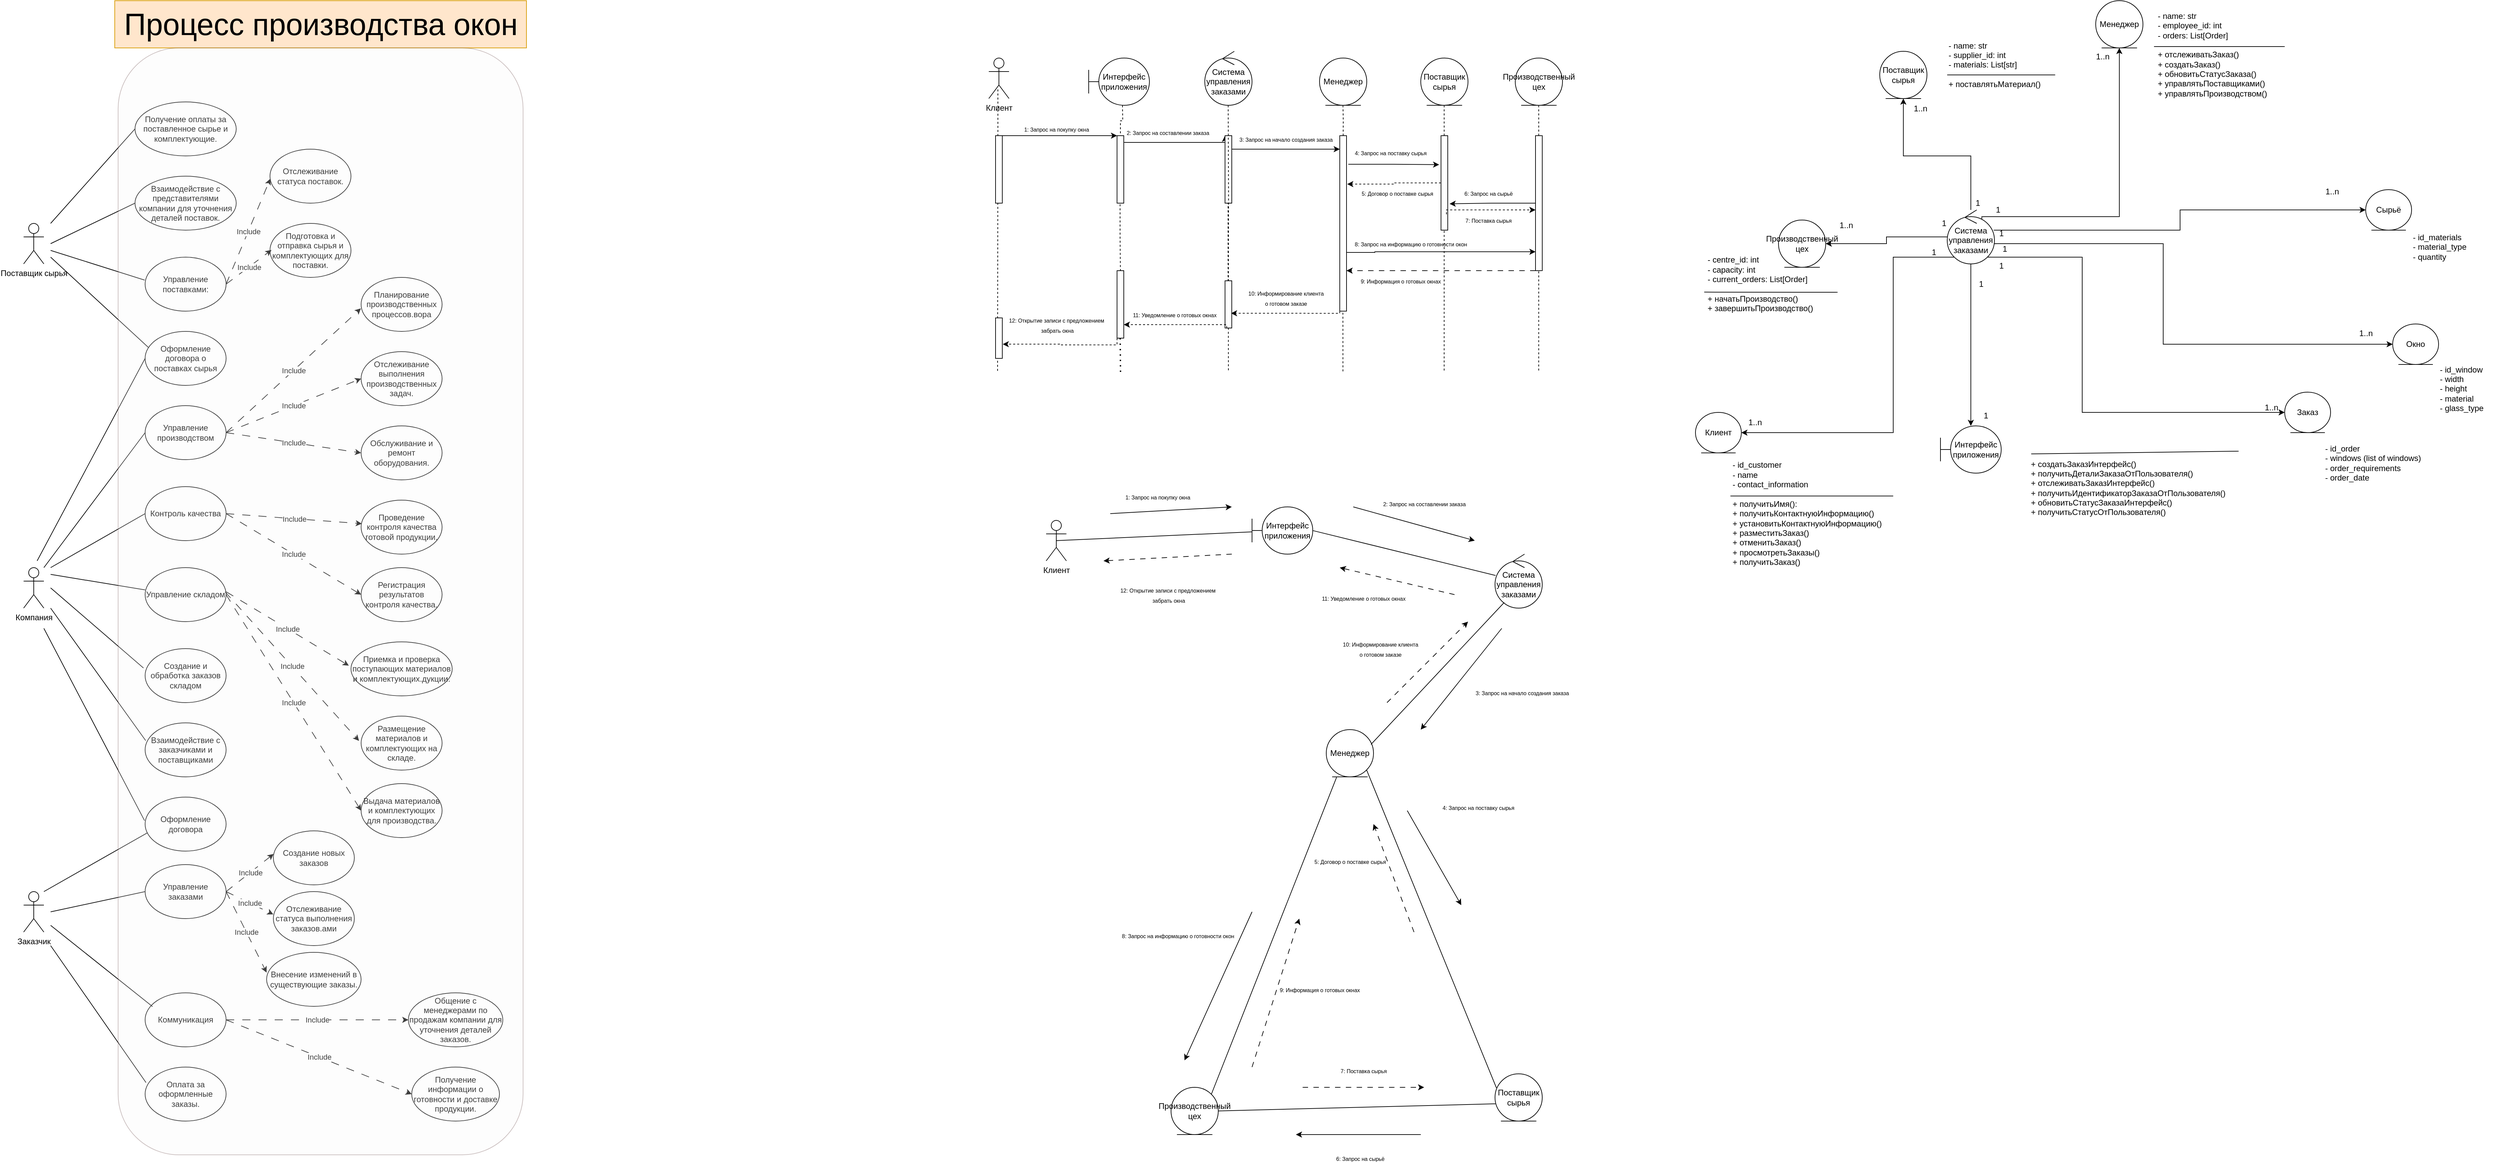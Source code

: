 <mxfile version="24.4.0" type="device">
  <diagram name="Страница — 1" id="qmzb_Em4d7-lKVs6cK5-">
    <mxGraphModel dx="1313" dy="748" grid="1" gridSize="10" guides="1" tooltips="1" connect="1" arrows="1" fold="1" page="1" pageScale="1" pageWidth="827" pageHeight="1169" math="0" shadow="0">
      <root>
        <mxCell id="0" />
        <mxCell id="1" parent="0" />
        <mxCell id="qgOPRccc0iJquqA98cd3-1" value="Заказчик" style="shape=umlActor;verticalLabelPosition=bottom;verticalAlign=top;html=1;" vertex="1" parent="1">
          <mxGeometry x="350" y="1950" width="30" height="60" as="geometry" />
        </mxCell>
        <mxCell id="qgOPRccc0iJquqA98cd3-2" value="Поставщик сырья" style="shape=umlActor;verticalLabelPosition=bottom;verticalAlign=top;html=1;" vertex="1" parent="1">
          <mxGeometry x="350" y="960" width="30" height="60" as="geometry" />
        </mxCell>
        <mxCell id="qgOPRccc0iJquqA98cd3-3" value="Компания" style="shape=umlActor;verticalLabelPosition=bottom;verticalAlign=top;html=1;" vertex="1" parent="1">
          <mxGeometry x="350" y="1470" width="30" height="60" as="geometry" />
        </mxCell>
        <mxCell id="qgOPRccc0iJquqA98cd3-4" value="Управление производством" style="ellipse;whiteSpace=wrap;html=1;" vertex="1" parent="1">
          <mxGeometry x="530" y="1230" width="120" height="80" as="geometry" />
        </mxCell>
        <mxCell id="qgOPRccc0iJquqA98cd3-5" value="Управление складом" style="ellipse;whiteSpace=wrap;html=1;" vertex="1" parent="1">
          <mxGeometry x="530" y="1470" width="120" height="80" as="geometry" />
        </mxCell>
        <mxCell id="qgOPRccc0iJquqA98cd3-6" value="Контроль качества" style="ellipse;whiteSpace=wrap;html=1;" vertex="1" parent="1">
          <mxGeometry x="530" y="1350" width="120" height="80" as="geometry" />
        </mxCell>
        <mxCell id="qgOPRccc0iJquqA98cd3-7" value="Создание и обработка заказов складом" style="ellipse;whiteSpace=wrap;html=1;" vertex="1" parent="1">
          <mxGeometry x="530" y="1590" width="120" height="80" as="geometry" />
        </mxCell>
        <mxCell id="qgOPRccc0iJquqA98cd3-8" value="Взаимодействие с заказчиками и поставщиками" style="ellipse;whiteSpace=wrap;html=1;" vertex="1" parent="1">
          <mxGeometry x="530" y="1700" width="120" height="80" as="geometry" />
        </mxCell>
        <mxCell id="qgOPRccc0iJquqA98cd3-9" value="Оформление договора о поставках сырья" style="ellipse;whiteSpace=wrap;html=1;" vertex="1" parent="1">
          <mxGeometry x="530" y="1120" width="120" height="80" as="geometry" />
        </mxCell>
        <mxCell id="qgOPRccc0iJquqA98cd3-10" value="Оформление договора" style="ellipse;whiteSpace=wrap;html=1;" vertex="1" parent="1">
          <mxGeometry x="530" y="1810" width="120" height="80" as="geometry" />
        </mxCell>
        <mxCell id="qgOPRccc0iJquqA98cd3-11" value="" style="endArrow=none;html=1;rounded=0;entryX=0.039;entryY=0.295;entryDx=0;entryDy=0;entryPerimeter=0;" edge="1" parent="1" target="qgOPRccc0iJquqA98cd3-9">
          <mxGeometry width="50" height="50" relative="1" as="geometry">
            <mxPoint x="390" y="1010" as="sourcePoint" />
            <mxPoint x="550" y="1180" as="targetPoint" />
          </mxGeometry>
        </mxCell>
        <mxCell id="qgOPRccc0iJquqA98cd3-12" value="" style="endArrow=none;html=1;rounded=0;exitX=0;exitY=0.5;exitDx=0;exitDy=0;" edge="1" parent="1" source="qgOPRccc0iJquqA98cd3-9">
          <mxGeometry width="50" height="50" relative="1" as="geometry">
            <mxPoint x="250" y="1230" as="sourcePoint" />
            <mxPoint x="370" y="1460" as="targetPoint" />
          </mxGeometry>
        </mxCell>
        <mxCell id="qgOPRccc0iJquqA98cd3-13" value="" style="endArrow=none;html=1;rounded=0;exitX=-0.007;exitY=0.435;exitDx=0;exitDy=0;exitPerimeter=0;" edge="1" parent="1" source="qgOPRccc0iJquqA98cd3-10">
          <mxGeometry width="50" height="50" relative="1" as="geometry">
            <mxPoint x="420" y="1550" as="sourcePoint" />
            <mxPoint x="380" y="1560" as="targetPoint" />
          </mxGeometry>
        </mxCell>
        <mxCell id="qgOPRccc0iJquqA98cd3-14" value="" style="endArrow=none;html=1;rounded=0;exitX=0.026;exitY=0.663;exitDx=0;exitDy=0;exitPerimeter=0;" edge="1" parent="1" source="qgOPRccc0iJquqA98cd3-10">
          <mxGeometry width="50" height="50" relative="1" as="geometry">
            <mxPoint x="540" y="1650" as="sourcePoint" />
            <mxPoint x="380" y="1950" as="targetPoint" />
          </mxGeometry>
        </mxCell>
        <mxCell id="qgOPRccc0iJquqA98cd3-15" value="Планирование производственных процессов.вора" style="ellipse;whiteSpace=wrap;html=1;" vertex="1" parent="1">
          <mxGeometry x="850" y="1040" width="120" height="80" as="geometry" />
        </mxCell>
        <mxCell id="qgOPRccc0iJquqA98cd3-16" value="Отслеживание выполнения производственных задач." style="ellipse;whiteSpace=wrap;html=1;" vertex="1" parent="1">
          <mxGeometry x="850" y="1150" width="120" height="80" as="geometry" />
        </mxCell>
        <mxCell id="qgOPRccc0iJquqA98cd3-17" value="Обслуживание и ремонт оборудования." style="ellipse;whiteSpace=wrap;html=1;" vertex="1" parent="1">
          <mxGeometry x="850" y="1260" width="120" height="80" as="geometry" />
        </mxCell>
        <mxCell id="qgOPRccc0iJquqA98cd3-18" value="Проведение контроля качества готовой продукции." style="ellipse;whiteSpace=wrap;html=1;" vertex="1" parent="1">
          <mxGeometry x="850" y="1370" width="120" height="80" as="geometry" />
        </mxCell>
        <mxCell id="qgOPRccc0iJquqA98cd3-19" value="Регистрация результатов контроля качества." style="ellipse;whiteSpace=wrap;html=1;" vertex="1" parent="1">
          <mxGeometry x="850" y="1470" width="120" height="80" as="geometry" />
        </mxCell>
        <mxCell id="qgOPRccc0iJquqA98cd3-20" value="Приемка и проверка поступающих материалов и комплектующих.дукции." style="ellipse;whiteSpace=wrap;html=1;" vertex="1" parent="1">
          <mxGeometry x="835" y="1580" width="150" height="80" as="geometry" />
        </mxCell>
        <mxCell id="qgOPRccc0iJquqA98cd3-21" value="Размещение материалов и комплектующих на складе." style="ellipse;whiteSpace=wrap;html=1;" vertex="1" parent="1">
          <mxGeometry x="850" y="1690" width="120" height="80" as="geometry" />
        </mxCell>
        <mxCell id="qgOPRccc0iJquqA98cd3-22" value="Выдача материалов и комплектующих для производства." style="ellipse;whiteSpace=wrap;html=1;" vertex="1" parent="1">
          <mxGeometry x="850" y="1790" width="120" height="80" as="geometry" />
        </mxCell>
        <mxCell id="qgOPRccc0iJquqA98cd3-23" value="Управление поставками:" style="ellipse;whiteSpace=wrap;html=1;" vertex="1" parent="1">
          <mxGeometry x="530" y="1010" width="120" height="80" as="geometry" />
        </mxCell>
        <mxCell id="qgOPRccc0iJquqA98cd3-24" value="" style="endArrow=none;html=1;rounded=0;exitX=0;exitY=0.5;exitDx=0;exitDy=0;" edge="1" parent="1" source="qgOPRccc0iJquqA98cd3-4">
          <mxGeometry width="50" height="50" relative="1" as="geometry">
            <mxPoint x="540" y="1170" as="sourcePoint" />
            <mxPoint x="380" y="1470" as="targetPoint" />
          </mxGeometry>
        </mxCell>
        <mxCell id="qgOPRccc0iJquqA98cd3-25" value="" style="endArrow=none;html=1;rounded=0;exitX=0;exitY=0.5;exitDx=0;exitDy=0;" edge="1" parent="1" source="qgOPRccc0iJquqA98cd3-6">
          <mxGeometry width="50" height="50" relative="1" as="geometry">
            <mxPoint x="540" y="1280" as="sourcePoint" />
            <mxPoint x="390" y="1470" as="targetPoint" />
          </mxGeometry>
        </mxCell>
        <mxCell id="qgOPRccc0iJquqA98cd3-26" value="" style="endArrow=none;html=1;rounded=0;" edge="1" parent="1">
          <mxGeometry width="50" height="50" relative="1" as="geometry">
            <mxPoint x="530" y="1503" as="sourcePoint" />
            <mxPoint x="390" y="1480" as="targetPoint" />
          </mxGeometry>
        </mxCell>
        <mxCell id="qgOPRccc0iJquqA98cd3-27" value="" style="endArrow=none;html=1;rounded=0;exitX=-0.02;exitY=0.359;exitDx=0;exitDy=0;exitPerimeter=0;" edge="1" parent="1" source="qgOPRccc0iJquqA98cd3-7">
          <mxGeometry width="50" height="50" relative="1" as="geometry">
            <mxPoint x="540" y="1513" as="sourcePoint" />
            <mxPoint x="390" y="1500" as="targetPoint" />
          </mxGeometry>
        </mxCell>
        <mxCell id="qgOPRccc0iJquqA98cd3-28" value="" style="endArrow=none;html=1;rounded=0;exitX=0.007;exitY=0.328;exitDx=0;exitDy=0;exitPerimeter=0;" edge="1" parent="1" source="qgOPRccc0iJquqA98cd3-8">
          <mxGeometry width="50" height="50" relative="1" as="geometry">
            <mxPoint x="538" y="1629" as="sourcePoint" />
            <mxPoint x="390" y="1530" as="targetPoint" />
          </mxGeometry>
        </mxCell>
        <mxCell id="qgOPRccc0iJquqA98cd3-29" value="Подготовка и отправка сырья и комплектующих для поставки." style="ellipse;whiteSpace=wrap;html=1;" vertex="1" parent="1">
          <mxGeometry x="715" y="960" width="120" height="80" as="geometry" />
        </mxCell>
        <mxCell id="qgOPRccc0iJquqA98cd3-30" value="Отслеживание статуса поставок." style="ellipse;whiteSpace=wrap;html=1;" vertex="1" parent="1">
          <mxGeometry x="715" y="850" width="120" height="80" as="geometry" />
        </mxCell>
        <mxCell id="qgOPRccc0iJquqA98cd3-31" value="Взаимодействие с представителями компании для уточнения деталей поставок." style="ellipse;whiteSpace=wrap;html=1;" vertex="1" parent="1">
          <mxGeometry x="515" y="890" width="150" height="80" as="geometry" />
        </mxCell>
        <mxCell id="qgOPRccc0iJquqA98cd3-32" value="Получение оплаты за поставленное сырье и комплектующие." style="ellipse;whiteSpace=wrap;html=1;" vertex="1" parent="1">
          <mxGeometry x="515" y="780" width="150" height="80" as="geometry" />
        </mxCell>
        <mxCell id="qgOPRccc0iJquqA98cd3-33" value="" style="endArrow=none;html=1;rounded=0;entryX=0;entryY=0.5;entryDx=0;entryDy=0;" edge="1" parent="1" target="qgOPRccc0iJquqA98cd3-31">
          <mxGeometry width="50" height="50" relative="1" as="geometry">
            <mxPoint x="390" y="990" as="sourcePoint" />
            <mxPoint x="545" y="1154" as="targetPoint" />
          </mxGeometry>
        </mxCell>
        <mxCell id="qgOPRccc0iJquqA98cd3-34" value="" style="endArrow=none;html=1;rounded=0;entryX=0;entryY=0.5;entryDx=0;entryDy=0;" edge="1" parent="1" target="qgOPRccc0iJquqA98cd3-32">
          <mxGeometry width="50" height="50" relative="1" as="geometry">
            <mxPoint x="390" y="960" as="sourcePoint" />
            <mxPoint x="525" y="940" as="targetPoint" />
          </mxGeometry>
        </mxCell>
        <mxCell id="qgOPRccc0iJquqA98cd3-35" value="" style="endArrow=none;html=1;rounded=0;entryX=-0.006;entryY=0.425;entryDx=0;entryDy=0;entryPerimeter=0;" edge="1" parent="1" target="qgOPRccc0iJquqA98cd3-23">
          <mxGeometry width="50" height="50" relative="1" as="geometry">
            <mxPoint x="390" y="1000" as="sourcePoint" />
            <mxPoint x="525" y="940" as="targetPoint" />
          </mxGeometry>
        </mxCell>
        <mxCell id="qgOPRccc0iJquqA98cd3-36" value="Управление заказами" style="ellipse;whiteSpace=wrap;html=1;" vertex="1" parent="1">
          <mxGeometry x="530" y="1910" width="120" height="80" as="geometry" />
        </mxCell>
        <mxCell id="qgOPRccc0iJquqA98cd3-37" value="Создание новых заказов" style="ellipse;whiteSpace=wrap;html=1;" vertex="1" parent="1">
          <mxGeometry x="720" y="1860" width="120" height="80" as="geometry" />
        </mxCell>
        <mxCell id="qgOPRccc0iJquqA98cd3-38" value="Отслеживание статуса выполнения заказов.ами" style="ellipse;whiteSpace=wrap;html=1;" vertex="1" parent="1">
          <mxGeometry x="720" y="1950" width="120" height="80" as="geometry" />
        </mxCell>
        <mxCell id="qgOPRccc0iJquqA98cd3-39" value="Внесение изменений в существующие заказы." style="ellipse;whiteSpace=wrap;html=1;" vertex="1" parent="1">
          <mxGeometry x="710" y="2040" width="140" height="80" as="geometry" />
        </mxCell>
        <mxCell id="qgOPRccc0iJquqA98cd3-40" value="Коммуникация" style="ellipse;whiteSpace=wrap;html=1;" vertex="1" parent="1">
          <mxGeometry x="530" y="2100" width="120" height="80" as="geometry" />
        </mxCell>
        <mxCell id="qgOPRccc0iJquqA98cd3-41" value="" style="endArrow=none;html=1;rounded=0;exitX=0;exitY=0.5;exitDx=0;exitDy=0;" edge="1" parent="1" source="qgOPRccc0iJquqA98cd3-36">
          <mxGeometry width="50" height="50" relative="1" as="geometry">
            <mxPoint x="543" y="1873" as="sourcePoint" />
            <mxPoint x="390" y="1980" as="targetPoint" />
          </mxGeometry>
        </mxCell>
        <mxCell id="qgOPRccc0iJquqA98cd3-42" value="" style="endArrow=none;html=1;rounded=0;exitX=0.092;exitY=0.255;exitDx=0;exitDy=0;exitPerimeter=0;" edge="1" parent="1" source="qgOPRccc0iJquqA98cd3-40">
          <mxGeometry width="50" height="50" relative="1" as="geometry">
            <mxPoint x="540" y="1960" as="sourcePoint" />
            <mxPoint x="390" y="2000" as="targetPoint" />
          </mxGeometry>
        </mxCell>
        <mxCell id="qgOPRccc0iJquqA98cd3-43" value="Общение с менеджерами по продажам компании для уточнения деталей заказов." style="ellipse;whiteSpace=wrap;html=1;" vertex="1" parent="1">
          <mxGeometry x="920" y="2100" width="140" height="80" as="geometry" />
        </mxCell>
        <mxCell id="qgOPRccc0iJquqA98cd3-44" value="Получение информации о готовности и доставке продукции." style="ellipse;whiteSpace=wrap;html=1;" vertex="1" parent="1">
          <mxGeometry x="925" y="2210" width="130" height="80" as="geometry" />
        </mxCell>
        <mxCell id="qgOPRccc0iJquqA98cd3-45" value="Оплата за оформленные заказы." style="ellipse;whiteSpace=wrap;html=1;" vertex="1" parent="1">
          <mxGeometry x="530" y="2210" width="120" height="80" as="geometry" />
        </mxCell>
        <mxCell id="qgOPRccc0iJquqA98cd3-46" value="" style="endArrow=none;html=1;rounded=0;exitX=0.011;exitY=0.287;exitDx=0;exitDy=0;exitPerimeter=0;" edge="1" parent="1" source="qgOPRccc0iJquqA98cd3-45">
          <mxGeometry width="50" height="50" relative="1" as="geometry">
            <mxPoint x="551" y="2130" as="sourcePoint" />
            <mxPoint x="390" y="2030" as="targetPoint" />
          </mxGeometry>
        </mxCell>
        <mxCell id="qgOPRccc0iJquqA98cd3-47" value="&lt;font style=&quot;font-size: 45px;&quot;&gt;Процесс производства окон&lt;/font&gt;" style="text;html=1;align=center;verticalAlign=middle;resizable=0;points=[];autosize=1;strokeColor=#d79b00;fillColor=#ffe6cc;" vertex="1" parent="1">
          <mxGeometry x="485" y="630" width="610" height="70" as="geometry" />
        </mxCell>
        <mxCell id="qgOPRccc0iJquqA98cd3-48" value="" style="endArrow=classic;html=1;rounded=0;dashed=1;dashPattern=12 12;exitX=1;exitY=0.5;exitDx=0;exitDy=0;entryX=0.004;entryY=0.548;entryDx=0;entryDy=0;entryPerimeter=0;" edge="1" parent="1" source="qgOPRccc0iJquqA98cd3-23" target="qgOPRccc0iJquqA98cd3-30">
          <mxGeometry relative="1" as="geometry">
            <mxPoint x="690" y="950" as="sourcePoint" />
            <mxPoint x="850" y="950" as="targetPoint" />
          </mxGeometry>
        </mxCell>
        <mxCell id="qgOPRccc0iJquqA98cd3-49" value="Include" style="edgeLabel;resizable=0;html=1;;align=center;verticalAlign=middle;" connectable="0" vertex="1" parent="qgOPRccc0iJquqA98cd3-48">
          <mxGeometry relative="1" as="geometry" />
        </mxCell>
        <mxCell id="qgOPRccc0iJquqA98cd3-50" value="" style="endArrow=classic;html=1;rounded=0;dashed=1;dashPattern=12 12;exitX=1;exitY=0.5;exitDx=0;exitDy=0;entryX=0.019;entryY=0.492;entryDx=0;entryDy=0;entryPerimeter=0;" edge="1" parent="1" source="qgOPRccc0iJquqA98cd3-23" target="qgOPRccc0iJquqA98cd3-29">
          <mxGeometry relative="1" as="geometry">
            <mxPoint x="660" y="1060" as="sourcePoint" />
            <mxPoint x="725" y="904" as="targetPoint" />
          </mxGeometry>
        </mxCell>
        <mxCell id="qgOPRccc0iJquqA98cd3-51" value="Include" style="edgeLabel;resizable=0;html=1;;align=center;verticalAlign=middle;" connectable="0" vertex="1" parent="qgOPRccc0iJquqA98cd3-50">
          <mxGeometry relative="1" as="geometry" />
        </mxCell>
        <mxCell id="qgOPRccc0iJquqA98cd3-52" value="" style="endArrow=classic;html=1;rounded=0;dashed=1;dashPattern=12 12;exitX=1;exitY=0.5;exitDx=0;exitDy=0;entryX=-0.002;entryY=0.573;entryDx=0;entryDy=0;entryPerimeter=0;" edge="1" parent="1" source="qgOPRccc0iJquqA98cd3-4" target="qgOPRccc0iJquqA98cd3-15">
          <mxGeometry relative="1" as="geometry">
            <mxPoint x="670" y="1070" as="sourcePoint" />
            <mxPoint x="735" y="914" as="targetPoint" />
          </mxGeometry>
        </mxCell>
        <mxCell id="qgOPRccc0iJquqA98cd3-53" value="Include" style="edgeLabel;resizable=0;html=1;;align=center;verticalAlign=middle;" connectable="0" vertex="1" parent="qgOPRccc0iJquqA98cd3-52">
          <mxGeometry relative="1" as="geometry" />
        </mxCell>
        <mxCell id="qgOPRccc0iJquqA98cd3-54" value="" style="endArrow=classic;html=1;rounded=0;dashed=1;dashPattern=12 12;exitX=1;exitY=0.5;exitDx=0;exitDy=0;entryX=0;entryY=0.5;entryDx=0;entryDy=0;" edge="1" parent="1" source="qgOPRccc0iJquqA98cd3-4" target="qgOPRccc0iJquqA98cd3-16">
          <mxGeometry relative="1" as="geometry">
            <mxPoint x="660" y="1280" as="sourcePoint" />
            <mxPoint x="860" y="1096" as="targetPoint" />
          </mxGeometry>
        </mxCell>
        <mxCell id="qgOPRccc0iJquqA98cd3-55" value="Include" style="edgeLabel;resizable=0;html=1;;align=center;verticalAlign=middle;" connectable="0" vertex="1" parent="qgOPRccc0iJquqA98cd3-54">
          <mxGeometry relative="1" as="geometry" />
        </mxCell>
        <mxCell id="qgOPRccc0iJquqA98cd3-56" value="" style="endArrow=classic;html=1;rounded=0;dashed=1;dashPattern=12 12;exitX=1;exitY=0.5;exitDx=0;exitDy=0;entryX=0;entryY=0.5;entryDx=0;entryDy=0;" edge="1" parent="1" source="qgOPRccc0iJquqA98cd3-4" target="qgOPRccc0iJquqA98cd3-17">
          <mxGeometry relative="1" as="geometry">
            <mxPoint x="660" y="1280" as="sourcePoint" />
            <mxPoint x="860" y="1200" as="targetPoint" />
          </mxGeometry>
        </mxCell>
        <mxCell id="qgOPRccc0iJquqA98cd3-57" value="Include" style="edgeLabel;resizable=0;html=1;;align=center;verticalAlign=middle;" connectable="0" vertex="1" parent="qgOPRccc0iJquqA98cd3-56">
          <mxGeometry relative="1" as="geometry" />
        </mxCell>
        <mxCell id="qgOPRccc0iJquqA98cd3-58" value="" style="endArrow=classic;html=1;rounded=0;dashed=1;dashPattern=12 12;exitX=1;exitY=0.5;exitDx=0;exitDy=0;entryX=0.009;entryY=0.436;entryDx=0;entryDy=0;entryPerimeter=0;" edge="1" parent="1" source="qgOPRccc0iJquqA98cd3-6" target="qgOPRccc0iJquqA98cd3-18">
          <mxGeometry relative="1" as="geometry">
            <mxPoint x="660" y="1280" as="sourcePoint" />
            <mxPoint x="860" y="1310" as="targetPoint" />
          </mxGeometry>
        </mxCell>
        <mxCell id="qgOPRccc0iJquqA98cd3-59" value="Include" style="edgeLabel;resizable=0;html=1;;align=center;verticalAlign=middle;" connectable="0" vertex="1" parent="qgOPRccc0iJquqA98cd3-58">
          <mxGeometry relative="1" as="geometry" />
        </mxCell>
        <mxCell id="qgOPRccc0iJquqA98cd3-60" value="" style="endArrow=classic;html=1;rounded=0;dashed=1;dashPattern=12 12;exitX=1;exitY=0.5;exitDx=0;exitDy=0;entryX=0;entryY=0.5;entryDx=0;entryDy=0;" edge="1" parent="1" source="qgOPRccc0iJquqA98cd3-6" target="qgOPRccc0iJquqA98cd3-19">
          <mxGeometry relative="1" as="geometry">
            <mxPoint x="660" y="1400" as="sourcePoint" />
            <mxPoint x="861" y="1415" as="targetPoint" />
          </mxGeometry>
        </mxCell>
        <mxCell id="qgOPRccc0iJquqA98cd3-61" value="Include" style="edgeLabel;resizable=0;html=1;;align=center;verticalAlign=middle;" connectable="0" vertex="1" parent="qgOPRccc0iJquqA98cd3-60">
          <mxGeometry relative="1" as="geometry" />
        </mxCell>
        <mxCell id="qgOPRccc0iJquqA98cd3-62" value="" style="endArrow=classic;html=1;rounded=0;dashed=1;dashPattern=12 12;exitX=1.003;exitY=0.449;exitDx=0;exitDy=0;entryX=-0.021;entryY=0.44;entryDx=0;entryDy=0;entryPerimeter=0;exitPerimeter=0;" edge="1" parent="1" source="qgOPRccc0iJquqA98cd3-5" target="qgOPRccc0iJquqA98cd3-20">
          <mxGeometry relative="1" as="geometry">
            <mxPoint x="670" y="1410" as="sourcePoint" />
            <mxPoint x="871" y="1425" as="targetPoint" />
          </mxGeometry>
        </mxCell>
        <mxCell id="qgOPRccc0iJquqA98cd3-63" value="Include" style="edgeLabel;resizable=0;html=1;;align=center;verticalAlign=middle;" connectable="0" vertex="1" parent="qgOPRccc0iJquqA98cd3-62">
          <mxGeometry relative="1" as="geometry" />
        </mxCell>
        <mxCell id="qgOPRccc0iJquqA98cd3-64" value="" style="endArrow=classic;html=1;rounded=0;dashed=1;dashPattern=12 12;exitX=0.988;exitY=0.449;exitDx=0;exitDy=0;entryX=-0.025;entryY=0.459;entryDx=0;entryDy=0;entryPerimeter=0;exitPerimeter=0;" edge="1" parent="1" source="qgOPRccc0iJquqA98cd3-5" target="qgOPRccc0iJquqA98cd3-21">
          <mxGeometry relative="1" as="geometry">
            <mxPoint x="660" y="1516" as="sourcePoint" />
            <mxPoint x="842" y="1625" as="targetPoint" />
            <Array as="points">
              <mxPoint x="649" y="1506" />
            </Array>
          </mxGeometry>
        </mxCell>
        <mxCell id="qgOPRccc0iJquqA98cd3-65" value="Include" style="edgeLabel;resizable=0;html=1;;align=center;verticalAlign=middle;" connectable="0" vertex="1" parent="qgOPRccc0iJquqA98cd3-64">
          <mxGeometry relative="1" as="geometry" />
        </mxCell>
        <mxCell id="qgOPRccc0iJquqA98cd3-66" value="" style="endArrow=classic;html=1;rounded=0;dashed=1;dashPattern=12 12;entryX=0;entryY=0.5;entryDx=0;entryDy=0;" edge="1" parent="1" target="qgOPRccc0iJquqA98cd3-22">
          <mxGeometry relative="1" as="geometry">
            <mxPoint x="650" y="1510" as="sourcePoint" />
            <mxPoint x="852" y="1635" as="targetPoint" />
          </mxGeometry>
        </mxCell>
        <mxCell id="qgOPRccc0iJquqA98cd3-67" value="Include" style="edgeLabel;resizable=0;html=1;;align=center;verticalAlign=middle;" connectable="0" vertex="1" parent="qgOPRccc0iJquqA98cd3-66">
          <mxGeometry relative="1" as="geometry" />
        </mxCell>
        <mxCell id="qgOPRccc0iJquqA98cd3-68" value="" style="endArrow=classic;html=1;rounded=0;dashed=1;dashPattern=12 12;entryX=0.003;entryY=0.428;entryDx=0;entryDy=0;exitX=1;exitY=0.5;exitDx=0;exitDy=0;entryPerimeter=0;" edge="1" parent="1" source="qgOPRccc0iJquqA98cd3-36" target="qgOPRccc0iJquqA98cd3-37">
          <mxGeometry relative="1" as="geometry">
            <mxPoint x="680" y="1700" as="sourcePoint" />
            <mxPoint x="880" y="2020" as="targetPoint" />
          </mxGeometry>
        </mxCell>
        <mxCell id="qgOPRccc0iJquqA98cd3-69" value="Include" style="edgeLabel;resizable=0;html=1;;align=center;verticalAlign=middle;" connectable="0" vertex="1" parent="qgOPRccc0iJquqA98cd3-68">
          <mxGeometry relative="1" as="geometry" />
        </mxCell>
        <mxCell id="qgOPRccc0iJquqA98cd3-70" value="" style="endArrow=classic;html=1;rounded=0;dashed=1;dashPattern=12 12;entryX=-0.001;entryY=0.421;entryDx=0;entryDy=0;exitX=1;exitY=0.5;exitDx=0;exitDy=0;entryPerimeter=0;" edge="1" parent="1" source="qgOPRccc0iJquqA98cd3-36" target="qgOPRccc0iJquqA98cd3-38">
          <mxGeometry relative="1" as="geometry">
            <mxPoint x="660" y="1960" as="sourcePoint" />
            <mxPoint x="730" y="1904" as="targetPoint" />
          </mxGeometry>
        </mxCell>
        <mxCell id="qgOPRccc0iJquqA98cd3-71" value="Include" style="edgeLabel;resizable=0;html=1;;align=center;verticalAlign=middle;" connectable="0" vertex="1" parent="qgOPRccc0iJquqA98cd3-70">
          <mxGeometry relative="1" as="geometry" />
        </mxCell>
        <mxCell id="qgOPRccc0iJquqA98cd3-72" value="" style="endArrow=classic;html=1;rounded=0;dashed=1;dashPattern=12 12;entryX=0;entryY=0.375;entryDx=0;entryDy=0;exitX=1;exitY=0.5;exitDx=0;exitDy=0;entryPerimeter=0;" edge="1" parent="1" source="qgOPRccc0iJquqA98cd3-36" target="qgOPRccc0iJquqA98cd3-39">
          <mxGeometry relative="1" as="geometry">
            <mxPoint x="670" y="1970" as="sourcePoint" />
            <mxPoint x="740" y="1914" as="targetPoint" />
          </mxGeometry>
        </mxCell>
        <mxCell id="qgOPRccc0iJquqA98cd3-73" value="Include" style="edgeLabel;resizable=0;html=1;;align=center;verticalAlign=middle;" connectable="0" vertex="1" parent="qgOPRccc0iJquqA98cd3-72">
          <mxGeometry relative="1" as="geometry" />
        </mxCell>
        <mxCell id="qgOPRccc0iJquqA98cd3-74" value="" style="endArrow=classic;html=1;rounded=0;dashed=1;dashPattern=12 12;entryX=0;entryY=0.5;entryDx=0;entryDy=0;exitX=1;exitY=0.5;exitDx=0;exitDy=0;" edge="1" parent="1" source="qgOPRccc0iJquqA98cd3-40" target="qgOPRccc0iJquqA98cd3-43">
          <mxGeometry relative="1" as="geometry">
            <mxPoint x="680" y="1980" as="sourcePoint" />
            <mxPoint x="750" y="1924" as="targetPoint" />
          </mxGeometry>
        </mxCell>
        <mxCell id="qgOPRccc0iJquqA98cd3-75" value="Include" style="edgeLabel;resizable=0;html=1;;align=center;verticalAlign=middle;" connectable="0" vertex="1" parent="qgOPRccc0iJquqA98cd3-74">
          <mxGeometry relative="1" as="geometry" />
        </mxCell>
        <mxCell id="qgOPRccc0iJquqA98cd3-76" value="" style="endArrow=classic;html=1;rounded=0;dashed=1;dashPattern=12 12;entryX=0;entryY=0.5;entryDx=0;entryDy=0;exitX=1;exitY=0.5;exitDx=0;exitDy=0;" edge="1" parent="1" source="qgOPRccc0iJquqA98cd3-40" target="qgOPRccc0iJquqA98cd3-44">
          <mxGeometry relative="1" as="geometry">
            <mxPoint x="660" y="2150" as="sourcePoint" />
            <mxPoint x="930" y="2150" as="targetPoint" />
          </mxGeometry>
        </mxCell>
        <mxCell id="qgOPRccc0iJquqA98cd3-77" value="Include" style="edgeLabel;resizable=0;html=1;;align=center;verticalAlign=middle;" connectable="0" vertex="1" parent="qgOPRccc0iJquqA98cd3-76">
          <mxGeometry relative="1" as="geometry" />
        </mxCell>
        <mxCell id="qgOPRccc0iJquqA98cd3-78" value="" style="rounded=1;whiteSpace=wrap;html=1;fillColor=#f5f5f5;opacity=25;fontColor=#333333;strokeColor=#330000;" vertex="1" parent="1">
          <mxGeometry x="490" y="700" width="600" height="1640" as="geometry" />
        </mxCell>
        <mxCell id="qgOPRccc0iJquqA98cd3-79" value="Интерфейс приложения" style="shape=umlBoundary;whiteSpace=wrap;html=1;" vertex="1" parent="1">
          <mxGeometry x="1928" y="715" width="90" height="70" as="geometry" />
        </mxCell>
        <mxCell id="qgOPRccc0iJquqA98cd3-80" value="Клиент" style="shape=umlActor;verticalLabelPosition=bottom;verticalAlign=top;html=1;" vertex="1" parent="1">
          <mxGeometry x="1780" y="715" width="30" height="60" as="geometry" />
        </mxCell>
        <mxCell id="qgOPRccc0iJquqA98cd3-81" value="" style="endArrow=none;dashed=1;html=1;rounded=0;edgeStyle=orthogonalEdgeStyle;exitX=0.449;exitY=0.776;exitDx=0;exitDy=0;exitPerimeter=0;" edge="1" parent="1" source="qgOPRccc0iJquqA98cd3-80">
          <mxGeometry width="50" height="50" relative="1" as="geometry">
            <mxPoint x="2000" y="870" as="sourcePoint" />
            <mxPoint x="1793" y="1180" as="targetPoint" />
            <Array as="points">
              <mxPoint x="1793" y="820" />
            </Array>
          </mxGeometry>
        </mxCell>
        <mxCell id="qgOPRccc0iJquqA98cd3-82" value="Система управления&lt;div&gt;заказами&lt;/div&gt;" style="ellipse;shape=umlControl;whiteSpace=wrap;html=1;" vertex="1" parent="1">
          <mxGeometry x="2100" y="705" width="70" height="80" as="geometry" />
        </mxCell>
        <mxCell id="qgOPRccc0iJquqA98cd3-83" value="" style="endArrow=none;dashed=1;html=1;rounded=0;edgeStyle=orthogonalEdgeStyle;exitX=0.449;exitY=0.776;exitDx=0;exitDy=0;exitPerimeter=0;" edge="1" parent="1" source="qgOPRccc0iJquqA98cd3-115">
          <mxGeometry width="50" height="50" relative="1" as="geometry">
            <mxPoint x="2134.66" y="785" as="sourcePoint" />
            <mxPoint x="2135" y="1180" as="targetPoint" />
            <Array as="points">
              <mxPoint x="2135" y="843" />
              <mxPoint x="2135" y="1180" />
            </Array>
          </mxGeometry>
        </mxCell>
        <mxCell id="qgOPRccc0iJquqA98cd3-84" value="Менеджер" style="ellipse;shape=umlEntity;whiteSpace=wrap;html=1;" vertex="1" parent="1">
          <mxGeometry x="2270" y="715" width="70" height="70" as="geometry" />
        </mxCell>
        <mxCell id="qgOPRccc0iJquqA98cd3-85" value="" style="endArrow=none;dashed=1;html=1;rounded=0;edgeStyle=orthogonalEdgeStyle;exitX=0.449;exitY=0.776;exitDx=0;exitDy=0;exitPerimeter=0;" edge="1" parent="1" source="qgOPRccc0iJquqA98cd3-98">
          <mxGeometry width="50" height="50" relative="1" as="geometry">
            <mxPoint x="2304.71" y="785" as="sourcePoint" />
            <mxPoint x="2304.71" y="1180" as="targetPoint" />
            <Array as="points">
              <mxPoint x="2305.05" y="843" />
              <mxPoint x="2305.05" y="1180" />
            </Array>
          </mxGeometry>
        </mxCell>
        <mxCell id="qgOPRccc0iJquqA98cd3-86" value="Поставщик сырья" style="ellipse;shape=umlEntity;whiteSpace=wrap;html=1;" vertex="1" parent="1">
          <mxGeometry x="2420" y="715" width="70" height="70" as="geometry" />
        </mxCell>
        <mxCell id="qgOPRccc0iJquqA98cd3-87" value="" style="endArrow=none;dashed=1;html=1;rounded=0;edgeStyle=orthogonalEdgeStyle;exitX=0.449;exitY=0.776;exitDx=0;exitDy=0;exitPerimeter=0;" edge="1" parent="1">
          <mxGeometry width="50" height="50" relative="1" as="geometry">
            <mxPoint x="2454.66" y="785" as="sourcePoint" />
            <mxPoint x="2454.66" y="1180" as="targetPoint" />
            <Array as="points">
              <mxPoint x="2455" y="843" />
              <mxPoint x="2455" y="1180" />
            </Array>
          </mxGeometry>
        </mxCell>
        <mxCell id="qgOPRccc0iJquqA98cd3-88" value="Производственный цех" style="ellipse;shape=umlEntity;whiteSpace=wrap;html=1;" vertex="1" parent="1">
          <mxGeometry x="2560" y="715" width="70" height="70" as="geometry" />
        </mxCell>
        <mxCell id="qgOPRccc0iJquqA98cd3-89" value="" style="endArrow=none;dashed=1;html=1;rounded=0;edgeStyle=orthogonalEdgeStyle;exitX=0.449;exitY=0.776;exitDx=0;exitDy=0;exitPerimeter=0;" edge="1" parent="1">
          <mxGeometry width="50" height="50" relative="1" as="geometry">
            <mxPoint x="2594.76" y="785" as="sourcePoint" />
            <mxPoint x="2594.76" y="1180" as="targetPoint" />
            <Array as="points">
              <mxPoint x="2595.1" y="843" />
              <mxPoint x="2595.1" y="1180" />
            </Array>
          </mxGeometry>
        </mxCell>
        <mxCell id="qgOPRccc0iJquqA98cd3-90" style="edgeStyle=orthogonalEdgeStyle;rounded=0;orthogonalLoop=1;jettySize=auto;html=1;exitX=1;exitY=0;exitDx=0;exitDy=0;entryX=0;entryY=0;entryDx=0;entryDy=0;" edge="1" parent="1" source="qgOPRccc0iJquqA98cd3-91" target="qgOPRccc0iJquqA98cd3-121">
          <mxGeometry relative="1" as="geometry">
            <Array as="points">
              <mxPoint x="1890" y="830" />
              <mxPoint x="1890" y="830" />
            </Array>
          </mxGeometry>
        </mxCell>
        <mxCell id="qgOPRccc0iJquqA98cd3-91" value="" style="rounded=0;whiteSpace=wrap;html=1;" vertex="1" parent="1">
          <mxGeometry x="1790" y="830" width="10" height="100" as="geometry" />
        </mxCell>
        <mxCell id="qgOPRccc0iJquqA98cd3-92" value="&lt;font style=&quot;font-size: 8px;&quot;&gt;&lt;font style=&quot;&quot;&gt;1: Запрос на покупк&lt;/font&gt;у окна&lt;/font&gt;" style="text;html=1;align=center;verticalAlign=middle;resizable=0;points=[];autosize=1;strokeColor=none;fillColor=none;" vertex="1" parent="1">
          <mxGeometry x="1820" y="805" width="120" height="30" as="geometry" />
        </mxCell>
        <mxCell id="qgOPRccc0iJquqA98cd3-93" style="edgeStyle=orthogonalEdgeStyle;rounded=0;orthogonalLoop=1;jettySize=auto;html=1;exitX=1;exitY=0;exitDx=0;exitDy=0;entryX=0;entryY=0;entryDx=0;entryDy=0;" edge="1" parent="1" source="qgOPRccc0iJquqA98cd3-121" target="qgOPRccc0iJquqA98cd3-95">
          <mxGeometry relative="1" as="geometry">
            <Array as="points">
              <mxPoint x="1980" y="840" />
              <mxPoint x="2130" y="840" />
            </Array>
          </mxGeometry>
        </mxCell>
        <mxCell id="qgOPRccc0iJquqA98cd3-94" style="edgeStyle=orthogonalEdgeStyle;rounded=0;orthogonalLoop=1;jettySize=auto;html=1;exitX=1;exitY=0;exitDx=0;exitDy=0;entryX=0;entryY=0;entryDx=0;entryDy=0;" edge="1" parent="1">
          <mxGeometry relative="1" as="geometry">
            <mxPoint x="2140" y="850" as="sourcePoint" />
            <mxPoint x="2300" y="850" as="targetPoint" />
            <Array as="points">
              <mxPoint x="2220" y="850" />
              <mxPoint x="2220" y="850" />
            </Array>
          </mxGeometry>
        </mxCell>
        <mxCell id="qgOPRccc0iJquqA98cd3-95" value="" style="rounded=0;whiteSpace=wrap;html=1;" vertex="1" parent="1">
          <mxGeometry x="2130" y="830" width="10" height="100" as="geometry" />
        </mxCell>
        <mxCell id="qgOPRccc0iJquqA98cd3-96" value="&lt;font style=&quot;&quot;&gt;&lt;font style=&quot;font-size: 8px;&quot;&gt;2: Запрос на составлении заказа&lt;/font&gt;&lt;/font&gt;" style="text;html=1;align=center;verticalAlign=middle;resizable=0;points=[];autosize=1;strokeColor=none;fillColor=none;" vertex="1" parent="1">
          <mxGeometry x="1970" y="810" width="150" height="30" as="geometry" />
        </mxCell>
        <mxCell id="qgOPRccc0iJquqA98cd3-97" value="" style="endArrow=none;dashed=1;html=1;rounded=0;edgeStyle=orthogonalEdgeStyle;exitX=0.449;exitY=0.776;exitDx=0;exitDy=0;exitPerimeter=0;" edge="1" parent="1" target="qgOPRccc0iJquqA98cd3-98">
          <mxGeometry width="50" height="50" relative="1" as="geometry">
            <mxPoint x="2304.71" y="785" as="sourcePoint" />
            <mxPoint x="2304.71" y="1180" as="targetPoint" />
            <Array as="points" />
          </mxGeometry>
        </mxCell>
        <mxCell id="qgOPRccc0iJquqA98cd3-98" value="" style="rounded=0;whiteSpace=wrap;html=1;" vertex="1" parent="1">
          <mxGeometry x="2300" y="830" width="10" height="260" as="geometry" />
        </mxCell>
        <mxCell id="qgOPRccc0iJquqA98cd3-99" value="&lt;font style=&quot;font-size: 8px;&quot;&gt;3: Запрос на начало создания заказа&lt;/font&gt;" style="text;html=1;align=center;verticalAlign=middle;resizable=0;points=[];autosize=1;strokeColor=none;fillColor=none;" vertex="1" parent="1">
          <mxGeometry x="2140" y="820" width="160" height="30" as="geometry" />
        </mxCell>
        <mxCell id="qgOPRccc0iJquqA98cd3-100" value="" style="rounded=0;whiteSpace=wrap;html=1;" vertex="1" parent="1">
          <mxGeometry x="2450" y="830" width="10" height="140" as="geometry" />
        </mxCell>
        <mxCell id="qgOPRccc0iJquqA98cd3-101" value="&lt;font style=&quot;font-size: 8px;&quot;&gt;5: Договор о поставке сырья&lt;/font&gt;" style="text;html=1;align=center;verticalAlign=middle;resizable=0;points=[];autosize=1;strokeColor=none;fillColor=none;" vertex="1" parent="1">
          <mxGeometry x="2320" y="900" width="130" height="30" as="geometry" />
        </mxCell>
        <mxCell id="qgOPRccc0iJquqA98cd3-102" style="edgeStyle=orthogonalEdgeStyle;rounded=0;orthogonalLoop=1;jettySize=auto;html=1;exitX=0;exitY=1;exitDx=0;exitDy=0;dashed=1;dashPattern=8 8;" edge="1" parent="1" source="qgOPRccc0iJquqA98cd3-103">
          <mxGeometry relative="1" as="geometry">
            <mxPoint x="2310" y="1030" as="targetPoint" />
            <Array as="points">
              <mxPoint x="2450" y="1030" />
              <mxPoint x="2450" y="1030" />
            </Array>
          </mxGeometry>
        </mxCell>
        <mxCell id="qgOPRccc0iJquqA98cd3-103" value="" style="rounded=0;whiteSpace=wrap;html=1;" vertex="1" parent="1">
          <mxGeometry x="2590" y="830" width="10" height="200" as="geometry" />
        </mxCell>
        <mxCell id="qgOPRccc0iJquqA98cd3-104" style="edgeStyle=orthogonalEdgeStyle;rounded=0;orthogonalLoop=1;jettySize=auto;html=1;exitX=0;exitY=0.5;exitDx=0;exitDy=0;entryX=1.272;entryY=0.721;entryDx=0;entryDy=0;entryPerimeter=0;" edge="1" parent="1" source="qgOPRccc0iJquqA98cd3-103" target="qgOPRccc0iJquqA98cd3-100">
          <mxGeometry relative="1" as="geometry" />
        </mxCell>
        <mxCell id="qgOPRccc0iJquqA98cd3-105" value="&lt;font style=&quot;font-size: 8px;&quot;&gt;6: Запрос на сырьё&lt;/font&gt;" style="text;html=1;align=center;verticalAlign=middle;resizable=0;points=[];autosize=1;strokeColor=none;fillColor=none;" vertex="1" parent="1">
          <mxGeometry x="2470" y="900" width="100" height="30" as="geometry" />
        </mxCell>
        <mxCell id="qgOPRccc0iJquqA98cd3-106" style="edgeStyle=orthogonalEdgeStyle;rounded=0;orthogonalLoop=1;jettySize=auto;html=1;exitX=0.997;exitY=0.832;exitDx=0;exitDy=0;exitPerimeter=0;dashed=1;" edge="1" parent="1">
          <mxGeometry relative="1" as="geometry">
            <mxPoint x="2458.11" y="946.48" as="sourcePoint" />
            <mxPoint x="2590" y="940" as="targetPoint" />
            <Array as="points">
              <mxPoint x="2458" y="940" />
              <mxPoint x="2590" y="940" />
            </Array>
          </mxGeometry>
        </mxCell>
        <mxCell id="qgOPRccc0iJquqA98cd3-107" value="&lt;font style=&quot;font-size: 8px;&quot;&gt;7: Поставка сырья&lt;/font&gt;" style="text;html=1;align=center;verticalAlign=middle;resizable=0;points=[];autosize=1;strokeColor=none;fillColor=none;" vertex="1" parent="1">
          <mxGeometry x="2475" y="940" width="90" height="30" as="geometry" />
        </mxCell>
        <mxCell id="qgOPRccc0iJquqA98cd3-108" value="&lt;span style=&quot;font-size: 8px;&quot;&gt;8: Запрос на информацию о готовности окон&lt;/span&gt;" style="text;html=1;align=center;verticalAlign=middle;resizable=0;points=[];autosize=1;strokeColor=none;fillColor=none;" vertex="1" parent="1">
          <mxGeometry x="2310" y="975" width="190" height="30" as="geometry" />
        </mxCell>
        <mxCell id="qgOPRccc0iJquqA98cd3-109" style="edgeStyle=orthogonalEdgeStyle;rounded=0;orthogonalLoop=1;jettySize=auto;html=1;exitX=1.086;exitY=0.73;exitDx=0;exitDy=0;exitPerimeter=0;" edge="1" parent="1">
          <mxGeometry relative="1" as="geometry">
            <mxPoint x="2310.0" y="1001.8" as="sourcePoint" />
            <mxPoint x="2590" y="1002" as="targetPoint" />
            <Array as="points">
              <mxPoint x="2310" y="1003" />
              <mxPoint x="2352" y="1003" />
              <mxPoint x="2352" y="1002" />
              <mxPoint x="2585" y="1002" />
            </Array>
          </mxGeometry>
        </mxCell>
        <mxCell id="qgOPRccc0iJquqA98cd3-110" value="&lt;font style=&quot;font-size: 8px;&quot;&gt;4: Запрос на поставку сырья&lt;/font&gt;" style="text;html=1;align=center;verticalAlign=middle;resizable=0;points=[];autosize=1;strokeColor=none;fillColor=none;" vertex="1" parent="1">
          <mxGeometry x="2310" y="840" width="130" height="30" as="geometry" />
        </mxCell>
        <mxCell id="qgOPRccc0iJquqA98cd3-111" style="edgeStyle=orthogonalEdgeStyle;rounded=0;orthogonalLoop=1;jettySize=auto;html=1;entryX=-0.272;entryY=0.307;entryDx=0;entryDy=0;entryPerimeter=0;exitX=1.266;exitY=0.163;exitDx=0;exitDy=0;exitPerimeter=0;" edge="1" parent="1" source="qgOPRccc0iJquqA98cd3-98" target="qgOPRccc0iJquqA98cd3-100">
          <mxGeometry relative="1" as="geometry">
            <mxPoint x="2313" y="886" as="sourcePoint" />
            <mxPoint x="2310" y="871" as="targetPoint" />
            <Array as="points" />
          </mxGeometry>
        </mxCell>
        <mxCell id="qgOPRccc0iJquqA98cd3-112" value="&lt;font style=&quot;font-size: 8px;&quot;&gt;9: Информация о готовых окнах&lt;/font&gt;" style="text;html=1;align=center;verticalAlign=middle;resizable=0;points=[];autosize=1;strokeColor=none;fillColor=none;" vertex="1" parent="1">
          <mxGeometry x="2320" y="1030" width="140" height="30" as="geometry" />
        </mxCell>
        <mxCell id="qgOPRccc0iJquqA98cd3-113" style="edgeStyle=orthogonalEdgeStyle;rounded=0;orthogonalLoop=1;jettySize=auto;html=1;exitX=0;exitY=0.5;exitDx=0;exitDy=0;entryX=1.1;entryY=0.276;entryDx=0;entryDy=0;entryPerimeter=0;dashed=1;" edge="1" parent="1" source="qgOPRccc0iJquqA98cd3-100" target="qgOPRccc0iJquqA98cd3-98">
          <mxGeometry relative="1" as="geometry" />
        </mxCell>
        <mxCell id="qgOPRccc0iJquqA98cd3-114" value="" style="endArrow=none;dashed=1;html=1;rounded=0;edgeStyle=orthogonalEdgeStyle;exitX=0.449;exitY=0.776;exitDx=0;exitDy=0;exitPerimeter=0;" edge="1" parent="1" target="qgOPRccc0iJquqA98cd3-115">
          <mxGeometry width="50" height="50" relative="1" as="geometry">
            <mxPoint x="2134.66" y="785" as="sourcePoint" />
            <mxPoint x="2135" y="1180" as="targetPoint" />
            <Array as="points" />
          </mxGeometry>
        </mxCell>
        <mxCell id="qgOPRccc0iJquqA98cd3-115" value="" style="rounded=0;whiteSpace=wrap;html=1;" vertex="1" parent="1">
          <mxGeometry x="2130" y="1045" width="10" height="70" as="geometry" />
        </mxCell>
        <mxCell id="qgOPRccc0iJquqA98cd3-116" style="edgeStyle=orthogonalEdgeStyle;rounded=0;orthogonalLoop=1;jettySize=auto;html=1;exitX=0;exitY=1;exitDx=0;exitDy=0;entryX=0.886;entryY=0.688;entryDx=0;entryDy=0;entryPerimeter=0;dashed=1;" edge="1" parent="1" source="qgOPRccc0iJquqA98cd3-98" target="qgOPRccc0iJquqA98cd3-115">
          <mxGeometry relative="1" as="geometry">
            <Array as="points">
              <mxPoint x="2300" y="1093" />
            </Array>
          </mxGeometry>
        </mxCell>
        <mxCell id="qgOPRccc0iJquqA98cd3-117" value="&lt;font style=&quot;font-size: 8px;&quot;&gt;10: Информирование клиента&lt;/font&gt;&lt;div&gt;&lt;font style=&quot;font-size: 8px;&quot;&gt;о готовом заказе&lt;/font&gt;&lt;/div&gt;" style="text;html=1;align=center;verticalAlign=middle;resizable=0;points=[];autosize=1;strokeColor=none;fillColor=none;" vertex="1" parent="1">
          <mxGeometry x="2150" y="1050" width="140" height="40" as="geometry" />
        </mxCell>
        <mxCell id="qgOPRccc0iJquqA98cd3-118" value="" style="endArrow=none;dashed=1;html=1;rounded=0;edgeStyle=orthogonalEdgeStyle;exitX=0.449;exitY=0.776;exitDx=0;exitDy=0;exitPerimeter=0;" edge="1" parent="1" source="qgOPRccc0iJquqA98cd3-121" target="qgOPRccc0iJquqA98cd3-119">
          <mxGeometry width="50" height="50" relative="1" as="geometry">
            <mxPoint x="1978" y="785" as="sourcePoint" />
            <mxPoint x="1978" y="1183" as="targetPoint" />
            <Array as="points" />
          </mxGeometry>
        </mxCell>
        <mxCell id="qgOPRccc0iJquqA98cd3-119" value="" style="rounded=0;whiteSpace=wrap;html=1;" vertex="1" parent="1">
          <mxGeometry x="1970" y="1030" width="10" height="100" as="geometry" />
        </mxCell>
        <mxCell id="qgOPRccc0iJquqA98cd3-120" value="" style="endArrow=none;dashed=1;html=1;rounded=0;edgeStyle=orthogonalEdgeStyle;exitX=0.449;exitY=0.776;exitDx=0;exitDy=0;exitPerimeter=0;" edge="1" parent="1" target="qgOPRccc0iJquqA98cd3-121">
          <mxGeometry width="50" height="50" relative="1" as="geometry">
            <mxPoint x="1978" y="785" as="sourcePoint" />
            <mxPoint x="1975" y="1030" as="targetPoint" />
            <Array as="points" />
          </mxGeometry>
        </mxCell>
        <mxCell id="qgOPRccc0iJquqA98cd3-121" value="" style="rounded=0;whiteSpace=wrap;html=1;" vertex="1" parent="1">
          <mxGeometry x="1970" y="830" width="10" height="100" as="geometry" />
        </mxCell>
        <mxCell id="qgOPRccc0iJquqA98cd3-122" value="" style="endArrow=none;dashed=1;html=1;dashPattern=1 3;strokeWidth=2;rounded=0;exitX=0.75;exitY=1;exitDx=0;exitDy=0;" edge="1" parent="1">
          <mxGeometry width="50" height="50" relative="1" as="geometry">
            <mxPoint x="1974.66" y="1130" as="sourcePoint" />
            <mxPoint x="1975.16" y="1180" as="targetPoint" />
          </mxGeometry>
        </mxCell>
        <mxCell id="qgOPRccc0iJquqA98cd3-123" style="edgeStyle=orthogonalEdgeStyle;rounded=0;orthogonalLoop=1;jettySize=auto;html=1;exitX=0.25;exitY=1;exitDx=0;exitDy=0;dashed=1;" edge="1" parent="1" source="qgOPRccc0iJquqA98cd3-115">
          <mxGeometry relative="1" as="geometry">
            <mxPoint x="1980" y="1110" as="targetPoint" />
            <Array as="points">
              <mxPoint x="2133" y="1110" />
              <mxPoint x="1980" y="1110" />
            </Array>
          </mxGeometry>
        </mxCell>
        <mxCell id="qgOPRccc0iJquqA98cd3-124" value="&lt;font style=&quot;font-size: 8px;&quot;&gt;11: Уведомление о готовых окнах&lt;/font&gt;" style="text;html=1;align=center;verticalAlign=middle;resizable=0;points=[];autosize=1;strokeColor=none;fillColor=none;" vertex="1" parent="1">
          <mxGeometry x="1980" y="1080" width="150" height="30" as="geometry" />
        </mxCell>
        <mxCell id="qgOPRccc0iJquqA98cd3-125" value="&lt;font style=&quot;font-size: 8px;&quot;&gt;12: Открытие записи с предложением&lt;/font&gt;&lt;div&gt;&lt;font style=&quot;font-size: 8px;&quot;&gt;&amp;nbsp;забрать окна&lt;/font&gt;&lt;/div&gt;" style="text;html=1;align=center;verticalAlign=middle;resizable=0;points=[];autosize=1;strokeColor=none;fillColor=none;" vertex="1" parent="1">
          <mxGeometry x="1800" y="1090" width="160" height="40" as="geometry" />
        </mxCell>
        <mxCell id="qgOPRccc0iJquqA98cd3-126" value="" style="rounded=0;whiteSpace=wrap;html=1;" vertex="1" parent="1">
          <mxGeometry x="1790" y="1100" width="10" height="60" as="geometry" />
        </mxCell>
        <mxCell id="qgOPRccc0iJquqA98cd3-127" style="edgeStyle=orthogonalEdgeStyle;rounded=0;orthogonalLoop=1;jettySize=auto;html=1;exitX=0;exitY=1;exitDx=0;exitDy=0;entryX=1.066;entryY=0.649;entryDx=0;entryDy=0;entryPerimeter=0;dashed=1;" edge="1" parent="1" source="qgOPRccc0iJquqA98cd3-119" target="qgOPRccc0iJquqA98cd3-126">
          <mxGeometry relative="1" as="geometry">
            <Array as="points">
              <mxPoint x="1970" y="1140" />
              <mxPoint x="1885" y="1140" />
              <mxPoint x="1885" y="1139" />
            </Array>
          </mxGeometry>
        </mxCell>
        <mxCell id="qgOPRccc0iJquqA98cd3-145" value="Клиент" style="shape=umlActor;verticalLabelPosition=bottom;verticalAlign=top;html=1;" vertex="1" parent="1">
          <mxGeometry x="1865" y="1400" width="30" height="60" as="geometry" />
        </mxCell>
        <mxCell id="qgOPRccc0iJquqA98cd3-146" value="Интерфейс приложения" style="shape=umlBoundary;whiteSpace=wrap;html=1;" vertex="1" parent="1">
          <mxGeometry x="2170" y="1380" width="90" height="70" as="geometry" />
        </mxCell>
        <mxCell id="qgOPRccc0iJquqA98cd3-147" value="Система управления заказами" style="ellipse;shape=umlControl;whiteSpace=wrap;html=1;" vertex="1" parent="1">
          <mxGeometry x="2530" y="1450" width="70" height="80" as="geometry" />
        </mxCell>
        <mxCell id="qgOPRccc0iJquqA98cd3-148" value="Менеджер" style="ellipse;shape=umlEntity;whiteSpace=wrap;html=1;" vertex="1" parent="1">
          <mxGeometry x="2280" y="1710" width="70" height="70" as="geometry" />
        </mxCell>
        <mxCell id="qgOPRccc0iJquqA98cd3-149" value="Поставщик сырья" style="ellipse;shape=umlEntity;whiteSpace=wrap;html=1;" vertex="1" parent="1">
          <mxGeometry x="2530" y="2220" width="70" height="70" as="geometry" />
        </mxCell>
        <mxCell id="qgOPRccc0iJquqA98cd3-150" value="Производственный цех" style="ellipse;shape=umlEntity;whiteSpace=wrap;html=1;" vertex="1" parent="1">
          <mxGeometry x="2050" y="2240" width="70" height="70" as="geometry" />
        </mxCell>
        <mxCell id="qgOPRccc0iJquqA98cd3-152" value="" style="endArrow=none;html=1;rounded=0;exitX=0.5;exitY=0.5;exitDx=0;exitDy=0;exitPerimeter=0;" edge="1" parent="1" source="qgOPRccc0iJquqA98cd3-145" target="qgOPRccc0iJquqA98cd3-146">
          <mxGeometry width="50" height="50" relative="1" as="geometry">
            <mxPoint x="1920" y="1450" as="sourcePoint" />
            <mxPoint x="2160" y="1410" as="targetPoint" />
          </mxGeometry>
        </mxCell>
        <mxCell id="qgOPRccc0iJquqA98cd3-153" value="" style="endArrow=none;html=1;rounded=0;exitX=0.994;exitY=0.499;exitDx=0;exitDy=0;exitPerimeter=0;" edge="1" parent="1" source="qgOPRccc0iJquqA98cd3-146" target="qgOPRccc0iJquqA98cd3-147">
          <mxGeometry width="50" height="50" relative="1" as="geometry">
            <mxPoint x="2280" y="1420" as="sourcePoint" />
            <mxPoint x="2520" y="1480" as="targetPoint" />
          </mxGeometry>
        </mxCell>
        <mxCell id="qgOPRccc0iJquqA98cd3-154" value="" style="endArrow=none;html=1;rounded=0;exitX=0.195;exitY=0.895;exitDx=0;exitDy=0;exitPerimeter=0;entryX=0.947;entryY=0.313;entryDx=0;entryDy=0;entryPerimeter=0;" edge="1" parent="1" source="qgOPRccc0iJquqA98cd3-147" target="qgOPRccc0iJquqA98cd3-148">
          <mxGeometry width="50" height="50" relative="1" as="geometry">
            <mxPoint x="2290" y="1430" as="sourcePoint" />
            <mxPoint x="2360" y="1710" as="targetPoint" />
          </mxGeometry>
        </mxCell>
        <mxCell id="qgOPRccc0iJquqA98cd3-155" value="" style="endArrow=none;html=1;rounded=0;entryX=1;entryY=0;entryDx=0;entryDy=0;exitX=0.218;exitY=1.01;exitDx=0;exitDy=0;exitPerimeter=0;" edge="1" parent="1" source="qgOPRccc0iJquqA98cd3-148" target="qgOPRccc0iJquqA98cd3-150">
          <mxGeometry width="50" height="50" relative="1" as="geometry">
            <mxPoint x="2300" y="1440" as="sourcePoint" />
            <mxPoint x="2540" y="1500" as="targetPoint" />
          </mxGeometry>
        </mxCell>
        <mxCell id="qgOPRccc0iJquqA98cd3-156" value="" style="endArrow=none;html=1;rounded=0;exitX=0.03;exitY=0.297;exitDx=0;exitDy=0;exitPerimeter=0;entryX=1;entryY=1;entryDx=0;entryDy=0;" edge="1" parent="1" source="qgOPRccc0iJquqA98cd3-149" target="qgOPRccc0iJquqA98cd3-148">
          <mxGeometry width="50" height="50" relative="1" as="geometry">
            <mxPoint x="2310" y="1450" as="sourcePoint" />
            <mxPoint x="2550" y="1510" as="targetPoint" />
          </mxGeometry>
        </mxCell>
        <mxCell id="qgOPRccc0iJquqA98cd3-157" value="" style="endArrow=none;html=1;rounded=0;exitX=0.008;exitY=0.634;exitDx=0;exitDy=0;exitPerimeter=0;entryX=1;entryY=0.5;entryDx=0;entryDy=0;" edge="1" parent="1" source="qgOPRccc0iJquqA98cd3-149" target="qgOPRccc0iJquqA98cd3-150">
          <mxGeometry width="50" height="50" relative="1" as="geometry">
            <mxPoint x="2542" y="2121" as="sourcePoint" />
            <mxPoint x="2340" y="1960" as="targetPoint" />
          </mxGeometry>
        </mxCell>
        <mxCell id="qgOPRccc0iJquqA98cd3-159" value="&lt;font style=&quot;font-size: 8px;&quot;&gt;&lt;font style=&quot;&quot;&gt;1: Запрос на покупк&lt;/font&gt;у окна&lt;/font&gt;" style="text;html=1;align=center;verticalAlign=middle;resizable=0;points=[];autosize=1;strokeColor=none;fillColor=none;" vertex="1" parent="1">
          <mxGeometry x="1970" y="1350" width="120" height="30" as="geometry" />
        </mxCell>
        <mxCell id="qgOPRccc0iJquqA98cd3-161" value="&lt;font style=&quot;font-size: 8px;&quot;&gt;12: Открытие записи с предложением&lt;/font&gt;&lt;div&gt;&lt;font style=&quot;font-size: 8px;&quot;&gt;&amp;nbsp;забрать окна&lt;/font&gt;&lt;/div&gt;" style="text;html=1;align=center;verticalAlign=middle;resizable=0;points=[];autosize=1;strokeColor=none;fillColor=none;" vertex="1" parent="1">
          <mxGeometry x="1965" y="1490" width="160" height="40" as="geometry" />
        </mxCell>
        <mxCell id="qgOPRccc0iJquqA98cd3-165" value="" style="endArrow=classic;html=1;rounded=0;" edge="1" parent="1">
          <mxGeometry width="50" height="50" relative="1" as="geometry">
            <mxPoint x="1960" y="1390" as="sourcePoint" />
            <mxPoint x="2140" y="1380" as="targetPoint" />
          </mxGeometry>
        </mxCell>
        <mxCell id="qgOPRccc0iJquqA98cd3-166" value="" style="endArrow=classic;html=1;rounded=0;dashed=1;dashPattern=8 8;" edge="1" parent="1">
          <mxGeometry width="50" height="50" relative="1" as="geometry">
            <mxPoint x="2140" y="1450" as="sourcePoint" />
            <mxPoint x="1950" y="1460" as="targetPoint" />
          </mxGeometry>
        </mxCell>
        <mxCell id="qgOPRccc0iJquqA98cd3-167" value="" style="endArrow=classic;html=1;rounded=0;" edge="1" parent="1">
          <mxGeometry width="50" height="50" relative="1" as="geometry">
            <mxPoint x="2320" y="1380" as="sourcePoint" />
            <mxPoint x="2500" y="1430" as="targetPoint" />
          </mxGeometry>
        </mxCell>
        <mxCell id="qgOPRccc0iJquqA98cd3-168" value="" style="endArrow=classic;html=1;rounded=0;dashed=1;dashPattern=8 8;" edge="1" parent="1">
          <mxGeometry width="50" height="50" relative="1" as="geometry">
            <mxPoint x="2470" y="1510" as="sourcePoint" />
            <mxPoint x="2300" y="1470" as="targetPoint" />
          </mxGeometry>
        </mxCell>
        <mxCell id="qgOPRccc0iJquqA98cd3-169" value="&lt;font style=&quot;&quot;&gt;&lt;font style=&quot;font-size: 8px;&quot;&gt;2: Запрос на составлении заказа&lt;/font&gt;&lt;/font&gt;" style="text;html=1;align=center;verticalAlign=middle;resizable=0;points=[];autosize=1;strokeColor=none;fillColor=none;" vertex="1" parent="1">
          <mxGeometry x="2350" y="1360" width="150" height="30" as="geometry" />
        </mxCell>
        <mxCell id="qgOPRccc0iJquqA98cd3-170" value="&lt;font style=&quot;font-size: 8px;&quot;&gt;11: Уведомление о готовых окнах&lt;/font&gt;" style="text;html=1;align=center;verticalAlign=middle;resizable=0;points=[];autosize=1;strokeColor=none;fillColor=none;" vertex="1" parent="1">
          <mxGeometry x="2260" y="1500" width="150" height="30" as="geometry" />
        </mxCell>
        <mxCell id="qgOPRccc0iJquqA98cd3-171" value="" style="endArrow=classic;html=1;rounded=0;" edge="1" parent="1">
          <mxGeometry width="50" height="50" relative="1" as="geometry">
            <mxPoint x="2540" y="1560" as="sourcePoint" />
            <mxPoint x="2420" y="1710" as="targetPoint" />
          </mxGeometry>
        </mxCell>
        <mxCell id="qgOPRccc0iJquqA98cd3-172" value="" style="endArrow=classic;html=1;rounded=0;dashed=1;dashPattern=8 8;" edge="1" parent="1">
          <mxGeometry width="50" height="50" relative="1" as="geometry">
            <mxPoint x="2410" y="2010" as="sourcePoint" />
            <mxPoint x="2350" y="1850" as="targetPoint" />
          </mxGeometry>
        </mxCell>
        <mxCell id="qgOPRccc0iJquqA98cd3-173" value="&lt;font style=&quot;font-size: 8px;&quot;&gt;3: Запрос на начало создания заказа&lt;/font&gt;" style="text;html=1;align=center;verticalAlign=middle;resizable=0;points=[];autosize=1;strokeColor=none;fillColor=none;" vertex="1" parent="1">
          <mxGeometry x="2490" y="1640" width="160" height="30" as="geometry" />
        </mxCell>
        <mxCell id="qgOPRccc0iJquqA98cd3-174" value="&lt;font style=&quot;font-size: 8px;&quot;&gt;10: Информирование клиента&lt;/font&gt;&lt;div&gt;&lt;font style=&quot;font-size: 8px;&quot;&gt;о готовом заказе&lt;/font&gt;&lt;/div&gt;" style="text;html=1;align=center;verticalAlign=middle;resizable=0;points=[];autosize=1;strokeColor=none;fillColor=none;" vertex="1" parent="1">
          <mxGeometry x="2290" y="1570" width="140" height="40" as="geometry" />
        </mxCell>
        <mxCell id="qgOPRccc0iJquqA98cd3-175" value="" style="endArrow=classic;html=1;rounded=0;" edge="1" parent="1">
          <mxGeometry width="50" height="50" relative="1" as="geometry">
            <mxPoint x="2400" y="1830" as="sourcePoint" />
            <mxPoint x="2480" y="1970" as="targetPoint" />
          </mxGeometry>
        </mxCell>
        <mxCell id="qgOPRccc0iJquqA98cd3-177" value="" style="endArrow=classic;html=1;rounded=0;" edge="1" parent="1">
          <mxGeometry width="50" height="50" relative="1" as="geometry">
            <mxPoint x="2420" y="2310" as="sourcePoint" />
            <mxPoint x="2235" y="2310" as="targetPoint" />
          </mxGeometry>
        </mxCell>
        <mxCell id="qgOPRccc0iJquqA98cd3-178" value="" style="endArrow=classic;html=1;rounded=0;dashed=1;dashPattern=8 8;" edge="1" parent="1">
          <mxGeometry width="50" height="50" relative="1" as="geometry">
            <mxPoint x="2245" y="2240" as="sourcePoint" />
            <mxPoint x="2425" y="2240" as="targetPoint" />
          </mxGeometry>
        </mxCell>
        <mxCell id="qgOPRccc0iJquqA98cd3-179" value="" style="endArrow=classic;html=1;rounded=0;" edge="1" parent="1">
          <mxGeometry width="50" height="50" relative="1" as="geometry">
            <mxPoint x="2170" y="1980" as="sourcePoint" />
            <mxPoint x="2070" y="2200" as="targetPoint" />
          </mxGeometry>
        </mxCell>
        <mxCell id="qgOPRccc0iJquqA98cd3-180" value="" style="endArrow=classic;html=1;rounded=0;dashed=1;dashPattern=8 8;" edge="1" parent="1">
          <mxGeometry width="50" height="50" relative="1" as="geometry">
            <mxPoint x="2170" y="2210" as="sourcePoint" />
            <mxPoint x="2240" y="1990" as="targetPoint" />
          </mxGeometry>
        </mxCell>
        <mxCell id="qgOPRccc0iJquqA98cd3-181" value="&lt;font style=&quot;font-size: 8px;&quot;&gt;4: Запрос на поставку сырья&lt;/font&gt;" style="text;html=1;align=center;verticalAlign=middle;resizable=0;points=[];autosize=1;strokeColor=none;fillColor=none;" vertex="1" parent="1">
          <mxGeometry x="2440" y="1810" width="130" height="30" as="geometry" />
        </mxCell>
        <mxCell id="qgOPRccc0iJquqA98cd3-182" value="&lt;font style=&quot;font-size: 8px;&quot;&gt;5: Договор о поставке сырья&lt;/font&gt;" style="text;html=1;align=center;verticalAlign=middle;resizable=0;points=[];autosize=1;strokeColor=none;fillColor=none;" vertex="1" parent="1">
          <mxGeometry x="2250" y="1890" width="130" height="30" as="geometry" />
        </mxCell>
        <mxCell id="qgOPRccc0iJquqA98cd3-184" value="&lt;span style=&quot;font-size: 8px;&quot;&gt;8: Запрос на информацию о готовности окон&lt;/span&gt;" style="text;html=1;align=center;verticalAlign=middle;resizable=0;points=[];autosize=1;strokeColor=none;fillColor=none;" vertex="1" parent="1">
          <mxGeometry x="1965" y="2000" width="190" height="30" as="geometry" />
        </mxCell>
        <mxCell id="qgOPRccc0iJquqA98cd3-185" value="&lt;font style=&quot;font-size: 8px;&quot;&gt;9: Информация о готовых окнах&lt;/font&gt;" style="text;html=1;align=center;verticalAlign=middle;resizable=0;points=[];autosize=1;strokeColor=none;fillColor=none;" vertex="1" parent="1">
          <mxGeometry x="2200" y="2080" width="140" height="30" as="geometry" />
        </mxCell>
        <mxCell id="qgOPRccc0iJquqA98cd3-187" value="&lt;font style=&quot;font-size: 8px;&quot;&gt;6: Запрос на сырьё&lt;/font&gt;" style="text;html=1;align=center;verticalAlign=middle;resizable=0;points=[];autosize=1;strokeColor=none;fillColor=none;" vertex="1" parent="1">
          <mxGeometry x="2280" y="2330" width="100" height="30" as="geometry" />
        </mxCell>
        <mxCell id="qgOPRccc0iJquqA98cd3-188" value="&lt;font style=&quot;font-size: 8px;&quot;&gt;7: Поставка сырья&lt;/font&gt;" style="text;html=1;align=center;verticalAlign=middle;resizable=0;points=[];autosize=1;strokeColor=none;fillColor=none;" vertex="1" parent="1">
          <mxGeometry x="2290" y="2200" width="90" height="30" as="geometry" />
        </mxCell>
        <mxCell id="qgOPRccc0iJquqA98cd3-195" style="edgeStyle=orthogonalEdgeStyle;rounded=0;orthogonalLoop=1;jettySize=auto;html=1;entryX=1;entryY=0.5;entryDx=0;entryDy=0;" edge="1" parent="1" source="qgOPRccc0iJquqA98cd3-189" target="qgOPRccc0iJquqA98cd3-191">
          <mxGeometry relative="1" as="geometry" />
        </mxCell>
        <mxCell id="qgOPRccc0iJquqA98cd3-196" style="edgeStyle=orthogonalEdgeStyle;rounded=0;orthogonalLoop=1;jettySize=auto;html=1;" edge="1" parent="1" source="qgOPRccc0iJquqA98cd3-189" target="qgOPRccc0iJquqA98cd3-194">
          <mxGeometry relative="1" as="geometry">
            <Array as="points">
              <mxPoint x="3235" y="1190" />
              <mxPoint x="3235" y="1190" />
            </Array>
          </mxGeometry>
        </mxCell>
        <mxCell id="qgOPRccc0iJquqA98cd3-197" style="edgeStyle=orthogonalEdgeStyle;rounded=0;orthogonalLoop=1;jettySize=auto;html=1;exitX=0.733;exitY=0.195;exitDx=0;exitDy=0;exitPerimeter=0;" edge="1" parent="1" source="qgOPRccc0iJquqA98cd3-189" target="qgOPRccc0iJquqA98cd3-193">
          <mxGeometry relative="1" as="geometry">
            <Array as="points">
              <mxPoint x="3251" y="950" />
              <mxPoint x="3455" y="950" />
            </Array>
          </mxGeometry>
        </mxCell>
        <mxCell id="qgOPRccc0iJquqA98cd3-198" style="edgeStyle=orthogonalEdgeStyle;rounded=0;orthogonalLoop=1;jettySize=auto;html=1;" edge="1" parent="1" source="qgOPRccc0iJquqA98cd3-189" target="qgOPRccc0iJquqA98cd3-192">
          <mxGeometry relative="1" as="geometry">
            <Array as="points">
              <mxPoint x="3235" y="860" />
              <mxPoint x="3135" y="860" />
            </Array>
          </mxGeometry>
        </mxCell>
        <mxCell id="qgOPRccc0iJquqA98cd3-221" style="edgeStyle=orthogonalEdgeStyle;rounded=0;orthogonalLoop=1;jettySize=auto;html=1;entryX=0;entryY=0.5;entryDx=0;entryDy=0;" edge="1" parent="1" source="qgOPRccc0iJquqA98cd3-189" target="qgOPRccc0iJquqA98cd3-220">
          <mxGeometry relative="1" as="geometry">
            <Array as="points">
              <mxPoint x="3545" y="970" />
              <mxPoint x="3545" y="940" />
            </Array>
          </mxGeometry>
        </mxCell>
        <mxCell id="qgOPRccc0iJquqA98cd3-222" style="edgeStyle=orthogonalEdgeStyle;rounded=0;orthogonalLoop=1;jettySize=auto;html=1;entryX=0;entryY=0.5;entryDx=0;entryDy=0;" edge="1" parent="1" source="qgOPRccc0iJquqA98cd3-189" target="qgOPRccc0iJquqA98cd3-218">
          <mxGeometry relative="1" as="geometry">
            <Array as="points">
              <mxPoint x="3520" y="990" />
              <mxPoint x="3520" y="1139" />
            </Array>
          </mxGeometry>
        </mxCell>
        <mxCell id="qgOPRccc0iJquqA98cd3-223" style="edgeStyle=orthogonalEdgeStyle;rounded=0;orthogonalLoop=1;jettySize=auto;html=1;entryX=0;entryY=0.5;entryDx=0;entryDy=0;" edge="1" parent="1" source="qgOPRccc0iJquqA98cd3-189" target="qgOPRccc0iJquqA98cd3-219">
          <mxGeometry relative="1" as="geometry">
            <Array as="points">
              <mxPoint x="3400" y="1010" />
              <mxPoint x="3400" y="1240" />
            </Array>
          </mxGeometry>
        </mxCell>
        <mxCell id="qgOPRccc0iJquqA98cd3-230" style="edgeStyle=orthogonalEdgeStyle;rounded=0;orthogonalLoop=1;jettySize=auto;html=1;entryX=1;entryY=0.5;entryDx=0;entryDy=0;" edge="1" parent="1" source="qgOPRccc0iJquqA98cd3-189" target="qgOPRccc0iJquqA98cd3-217">
          <mxGeometry relative="1" as="geometry">
            <Array as="points">
              <mxPoint x="3120" y="1010" />
              <mxPoint x="3120" y="1270" />
            </Array>
          </mxGeometry>
        </mxCell>
        <mxCell id="qgOPRccc0iJquqA98cd3-189" value="Система управления&lt;div&gt;заказами&lt;/div&gt;" style="ellipse;shape=umlControl;whiteSpace=wrap;html=1;" vertex="1" parent="1">
          <mxGeometry x="3200" y="940" width="70" height="80" as="geometry" />
        </mxCell>
        <mxCell id="qgOPRccc0iJquqA98cd3-191" value="Производственный цех" style="ellipse;shape=umlEntity;whiteSpace=wrap;html=1;" vertex="1" parent="1">
          <mxGeometry x="2950" y="955" width="70" height="70" as="geometry" />
        </mxCell>
        <mxCell id="qgOPRccc0iJquqA98cd3-192" value="Поставщик сырья" style="ellipse;shape=umlEntity;whiteSpace=wrap;html=1;" vertex="1" parent="1">
          <mxGeometry x="3100" y="705" width="70" height="70" as="geometry" />
        </mxCell>
        <mxCell id="qgOPRccc0iJquqA98cd3-193" value="Менеджер" style="ellipse;shape=umlEntity;whiteSpace=wrap;html=1;" vertex="1" parent="1">
          <mxGeometry x="3420" y="630" width="70" height="70" as="geometry" />
        </mxCell>
        <mxCell id="qgOPRccc0iJquqA98cd3-194" value="Интерфейс приложения" style="shape=umlBoundary;whiteSpace=wrap;html=1;" vertex="1" parent="1">
          <mxGeometry x="3190" y="1260" width="90" height="70" as="geometry" />
        </mxCell>
        <mxCell id="qgOPRccc0iJquqA98cd3-199" value="&lt;div&gt;- name: str&lt;/div&gt;&lt;div&gt;- employee_id: int&lt;/div&gt;&lt;div&gt;- orders: List[Order]&lt;/div&gt;&lt;div&gt;&lt;br&gt;&lt;/div&gt;&lt;div&gt;+ отслеживатьЗаказ()&lt;/div&gt;&lt;div&gt;+ создатьЗаказ()&lt;br&gt;&lt;/div&gt;&lt;div&gt;+ обновитьСтатусЗаказа()&lt;/div&gt;&lt;div&gt;+ управлятьПоставщиками()&lt;/div&gt;&lt;div&gt;+ управлятьПроизводством()&lt;/div&gt;" style="text;html=1;align=left;verticalAlign=middle;resizable=0;points=[];autosize=1;strokeColor=none;fillColor=none;" vertex="1" parent="1">
          <mxGeometry x="3510" y="640" width="190" height="140" as="geometry" />
        </mxCell>
        <mxCell id="qgOPRccc0iJquqA98cd3-200" value="" style="endArrow=none;html=1;rounded=0;exitX=-0.004;exitY=0.433;exitDx=0;exitDy=0;exitPerimeter=0;" edge="1" parent="1">
          <mxGeometry width="50" height="50" relative="1" as="geometry">
            <mxPoint x="3506.39" y="698.0" as="sourcePoint" />
            <mxPoint x="3700" y="698" as="targetPoint" />
          </mxGeometry>
        </mxCell>
        <mxCell id="qgOPRccc0iJquqA98cd3-201" value="&lt;div&gt;- name: str&lt;/div&gt;&lt;div&gt;- supplier_id: int&lt;/div&gt;&lt;div&gt;- materials: List[str]&lt;/div&gt;&lt;div&gt;&lt;br&gt;&lt;/div&gt;&lt;div style=&quot;&quot;&gt;+ поставлятьМатериал()&lt;/div&gt;" style="text;html=1;align=left;verticalAlign=middle;resizable=0;points=[];autosize=1;strokeColor=none;fillColor=none;" vertex="1" parent="1">
          <mxGeometry x="3200" y="680" width="160" height="90" as="geometry" />
        </mxCell>
        <mxCell id="qgOPRccc0iJquqA98cd3-202" value="" style="endArrow=none;html=1;rounded=0;exitX=0;exitY=0.667;exitDx=0;exitDy=0;exitPerimeter=0;entryX=1;entryY=0.667;entryDx=0;entryDy=0;entryPerimeter=0;" edge="1" parent="1" source="qgOPRccc0iJquqA98cd3-201" target="qgOPRccc0iJquqA98cd3-201">
          <mxGeometry width="50" height="50" relative="1" as="geometry">
            <mxPoint x="3420" y="990" as="sourcePoint" />
            <mxPoint x="3470" y="940" as="targetPoint" />
          </mxGeometry>
        </mxCell>
        <mxCell id="qgOPRccc0iJquqA98cd3-203" value="&lt;div&gt;- centre_id: int&lt;/div&gt;&lt;div&gt;- capacity: int&lt;/div&gt;&lt;div&gt;- current_orders: List[Order]&lt;/div&gt;&lt;div&gt;&lt;br&gt;&lt;/div&gt;&lt;div&gt;+ начатьПроизводство()&lt;/div&gt;&lt;div&gt;+ завершитьПроизводство()&lt;/div&gt;" style="text;html=1;align=left;verticalAlign=middle;resizable=0;points=[];autosize=1;strokeColor=none;fillColor=none;" vertex="1" parent="1">
          <mxGeometry x="2842.52" y="1000" width="180" height="100" as="geometry" />
        </mxCell>
        <mxCell id="qgOPRccc0iJquqA98cd3-204" value="" style="endArrow=none;html=1;rounded=0;exitX=-0.014;exitY=0.618;exitDx=0;exitDy=0;exitPerimeter=0;" edge="1" parent="1" source="qgOPRccc0iJquqA98cd3-203">
          <mxGeometry width="50" height="50" relative="1" as="geometry">
            <mxPoint x="3017.52" y="1066.17" as="sourcePoint" />
            <mxPoint x="3037.52" y="1062" as="targetPoint" />
          </mxGeometry>
        </mxCell>
        <mxCell id="qgOPRccc0iJquqA98cd3-206" value="&lt;div&gt;&lt;span style=&quot;background-color: initial;&quot;&gt;&lt;br&gt;&lt;/span&gt;&lt;/div&gt;&lt;div&gt;&lt;span style=&quot;background-color: initial;&quot;&gt;+ создатьЗаказИнтерфейс()&lt;/span&gt;&lt;br&gt;&lt;/div&gt;&lt;div&gt;+ получитьДеталиЗаказаОтПользователя()&lt;/div&gt;&lt;div&gt;+ отслеживатьЗаказИнтерфейс()&lt;/div&gt;&lt;div&gt;+ получитьИдентификаторЗаказаОтПользователя()&lt;/div&gt;&lt;div&gt;+ обновитьСтатусЗаказаИнтерфейс()&lt;/div&gt;&lt;div&gt;+ получитьСтатусОтПользователя()&lt;/div&gt;" style="text;html=1;align=left;verticalAlign=middle;resizable=0;points=[];autosize=1;strokeColor=none;fillColor=none;" vertex="1" parent="1">
          <mxGeometry x="3322" y="1290" width="310" height="110" as="geometry" />
        </mxCell>
        <mxCell id="qgOPRccc0iJquqA98cd3-207" value="" style="endArrow=none;html=1;rounded=0;entryX=0.999;entryY=0.068;entryDx=0;entryDy=0;entryPerimeter=0;exitX=0.008;exitY=0.105;exitDx=0;exitDy=0;exitPerimeter=0;" edge="1" parent="1" source="qgOPRccc0iJquqA98cd3-206" target="qgOPRccc0iJquqA98cd3-206">
          <mxGeometry width="50" height="50" relative="1" as="geometry">
            <mxPoint x="3192" y="1260" as="sourcePoint" />
            <mxPoint x="3242" y="1210" as="targetPoint" />
          </mxGeometry>
        </mxCell>
        <mxCell id="qgOPRccc0iJquqA98cd3-208" value="1" style="text;html=1;align=center;verticalAlign=middle;resizable=0;points=[];autosize=1;strokeColor=none;fillColor=none;" vertex="1" parent="1">
          <mxGeometry x="3230" y="915" width="30" height="30" as="geometry" />
        </mxCell>
        <mxCell id="qgOPRccc0iJquqA98cd3-209" value="1..n" style="text;html=1;align=center;verticalAlign=middle;resizable=0;points=[];autosize=1;strokeColor=none;fillColor=none;" vertex="1" parent="1">
          <mxGeometry x="3140" y="775" width="40" height="30" as="geometry" />
        </mxCell>
        <mxCell id="qgOPRccc0iJquqA98cd3-210" value="1" style="text;html=1;align=center;verticalAlign=middle;resizable=0;points=[];autosize=1;strokeColor=none;fillColor=none;" vertex="1" parent="1">
          <mxGeometry x="3260" y="925" width="30" height="30" as="geometry" />
        </mxCell>
        <mxCell id="qgOPRccc0iJquqA98cd3-211" value="1..n" style="text;html=1;align=center;verticalAlign=middle;resizable=0;points=[];autosize=1;strokeColor=none;fillColor=none;" vertex="1" parent="1">
          <mxGeometry x="3410" y="698" width="40" height="30" as="geometry" />
        </mxCell>
        <mxCell id="qgOPRccc0iJquqA98cd3-212" value="1" style="text;html=1;align=center;verticalAlign=middle;resizable=0;points=[];autosize=1;strokeColor=none;fillColor=none;" vertex="1" parent="1">
          <mxGeometry x="3235" y="1035" width="30" height="30" as="geometry" />
        </mxCell>
        <mxCell id="qgOPRccc0iJquqA98cd3-213" value="1" style="text;html=1;align=center;verticalAlign=middle;resizable=0;points=[];autosize=1;strokeColor=none;fillColor=none;" vertex="1" parent="1">
          <mxGeometry x="3242" y="1230" width="30" height="30" as="geometry" />
        </mxCell>
        <mxCell id="qgOPRccc0iJquqA98cd3-214" value="1..n" style="text;html=1;align=center;verticalAlign=middle;resizable=0;points=[];autosize=1;strokeColor=none;fillColor=none;" vertex="1" parent="1">
          <mxGeometry x="3030" y="948" width="40" height="30" as="geometry" />
        </mxCell>
        <mxCell id="qgOPRccc0iJquqA98cd3-215" value="1" style="text;html=1;align=center;verticalAlign=middle;resizable=0;points=[];autosize=1;strokeColor=none;fillColor=none;" vertex="1" parent="1">
          <mxGeometry x="3180" y="945" width="30" height="30" as="geometry" />
        </mxCell>
        <mxCell id="qgOPRccc0iJquqA98cd3-216" value="" style="endArrow=classic;html=1;rounded=0;dashed=1;dashPattern=8 8;" edge="1" parent="1">
          <mxGeometry width="50" height="50" relative="1" as="geometry">
            <mxPoint x="2370" y="1670" as="sourcePoint" />
            <mxPoint x="2490" y="1550" as="targetPoint" />
          </mxGeometry>
        </mxCell>
        <mxCell id="qgOPRccc0iJquqA98cd3-217" value="Клиент" style="ellipse;shape=umlEntity;whiteSpace=wrap;html=1;" vertex="1" parent="1">
          <mxGeometry x="2827" y="1240" width="68" height="60" as="geometry" />
        </mxCell>
        <mxCell id="qgOPRccc0iJquqA98cd3-218" value="Окно" style="ellipse;shape=umlEntity;whiteSpace=wrap;html=1;" vertex="1" parent="1">
          <mxGeometry x="3860" y="1109" width="68" height="60" as="geometry" />
        </mxCell>
        <mxCell id="qgOPRccc0iJquqA98cd3-219" value="Заказ" style="ellipse;shape=umlEntity;whiteSpace=wrap;html=1;" vertex="1" parent="1">
          <mxGeometry x="3700" y="1210" width="68" height="60" as="geometry" />
        </mxCell>
        <mxCell id="qgOPRccc0iJquqA98cd3-220" value="Сырьё" style="ellipse;shape=umlEntity;whiteSpace=wrap;html=1;" vertex="1" parent="1">
          <mxGeometry x="3820" y="910" width="68" height="60" as="geometry" />
        </mxCell>
        <mxCell id="qgOPRccc0iJquqA98cd3-224" value="1" style="text;html=1;align=center;verticalAlign=middle;resizable=0;points=[];autosize=1;strokeColor=none;fillColor=none;" vertex="1" parent="1">
          <mxGeometry x="3265" y="1008" width="30" height="30" as="geometry" />
        </mxCell>
        <mxCell id="qgOPRccc0iJquqA98cd3-225" value="1..n" style="text;html=1;align=center;verticalAlign=middle;resizable=0;points=[];autosize=1;strokeColor=none;fillColor=none;" vertex="1" parent="1">
          <mxGeometry x="3660" y="1218" width="40" height="30" as="geometry" />
        </mxCell>
        <mxCell id="qgOPRccc0iJquqA98cd3-226" value="1" style="text;html=1;align=center;verticalAlign=middle;resizable=0;points=[];autosize=1;strokeColor=none;fillColor=none;" vertex="1" parent="1">
          <mxGeometry x="3270" y="983" width="30" height="30" as="geometry" />
        </mxCell>
        <mxCell id="qgOPRccc0iJquqA98cd3-227" value="1..n" style="text;html=1;align=center;verticalAlign=middle;resizable=0;points=[];autosize=1;strokeColor=none;fillColor=none;" vertex="1" parent="1">
          <mxGeometry x="3800" y="1108" width="40" height="30" as="geometry" />
        </mxCell>
        <mxCell id="qgOPRccc0iJquqA98cd3-228" value="1..n" style="text;html=1;align=center;verticalAlign=middle;resizable=0;points=[];autosize=1;strokeColor=none;fillColor=none;" vertex="1" parent="1">
          <mxGeometry x="3750" y="898" width="40" height="30" as="geometry" />
        </mxCell>
        <mxCell id="qgOPRccc0iJquqA98cd3-229" value="1" style="text;html=1;align=center;verticalAlign=middle;resizable=0;points=[];autosize=1;strokeColor=none;fillColor=none;" vertex="1" parent="1">
          <mxGeometry x="3265" y="960" width="30" height="30" as="geometry" />
        </mxCell>
        <mxCell id="qgOPRccc0iJquqA98cd3-231" value="1" style="text;html=1;align=center;verticalAlign=middle;resizable=0;points=[];autosize=1;strokeColor=none;fillColor=none;" vertex="1" parent="1">
          <mxGeometry x="3165" y="988" width="30" height="30" as="geometry" />
        </mxCell>
        <mxCell id="qgOPRccc0iJquqA98cd3-232" value="1..n" style="text;html=1;align=center;verticalAlign=middle;resizable=0;points=[];autosize=1;strokeColor=none;fillColor=none;" vertex="1" parent="1">
          <mxGeometry x="2895" y="1240" width="40" height="30" as="geometry" />
        </mxCell>
        <mxCell id="qgOPRccc0iJquqA98cd3-233" value="&lt;div&gt;- id_order&lt;/div&gt;&lt;div&gt;- windows (list of windows)&lt;/div&gt;&lt;div&gt;- order_requirements&lt;/div&gt;&lt;div&gt;- order_date&lt;/div&gt;" style="text;html=1;align=left;verticalAlign=middle;resizable=0;points=[];autosize=1;strokeColor=none;fillColor=none;" vertex="1" parent="1">
          <mxGeometry x="3758" y="1280" width="170" height="70" as="geometry" />
        </mxCell>
        <mxCell id="qgOPRccc0iJquqA98cd3-234" value="&lt;div&gt;- id_window&lt;/div&gt;&lt;div&gt;- width&lt;/div&gt;&lt;div&gt;- height&lt;/div&gt;&lt;div&gt;- material&lt;/div&gt;&lt;div&gt;- glass_type&lt;/div&gt;" style="text;html=1;align=left;verticalAlign=middle;resizable=0;points=[];autosize=1;strokeColor=none;fillColor=none;" vertex="1" parent="1">
          <mxGeometry x="3928" y="1160" width="90" height="90" as="geometry" />
        </mxCell>
        <mxCell id="qgOPRccc0iJquqA98cd3-236" value="&lt;div&gt;- id_materials&lt;/div&gt;&lt;div&gt;- material_type&lt;/div&gt;&lt;div&gt;- quantity&lt;/div&gt;" style="text;html=1;align=left;verticalAlign=middle;resizable=0;points=[];autosize=1;strokeColor=none;fillColor=none;" vertex="1" parent="1">
          <mxGeometry x="3888" y="965" width="100" height="60" as="geometry" />
        </mxCell>
        <mxCell id="qgOPRccc0iJquqA98cd3-237" value="&lt;div&gt;- id_customer&lt;/div&gt;&lt;div&gt;- name&lt;/div&gt;&lt;div&gt;- contact_information&lt;/div&gt;&lt;div&gt;&lt;br&gt;&lt;/div&gt;&lt;div&gt;&lt;div&gt;+ получитьИмя():&lt;/div&gt;&lt;div&gt;+ получитьКонтактнуюИнформацию()&lt;/div&gt;&lt;div&gt;+ установитьКонтактнуюИнформацию()&lt;/div&gt;&lt;div&gt;+ разместитьЗаказ()&lt;/div&gt;&lt;div&gt;+ отменитьЗаказ()&lt;/div&gt;&lt;div&gt;+ просмотретьЗаказы()&lt;/div&gt;&lt;div&gt;+ получитьЗаказ()&lt;/div&gt;&lt;/div&gt;" style="text;html=1;align=left;verticalAlign=middle;resizable=0;points=[];autosize=1;strokeColor=none;fillColor=none;" vertex="1" parent="1">
          <mxGeometry x="2880" y="1305" width="240" height="170" as="geometry" />
        </mxCell>
        <mxCell id="qgOPRccc0iJquqA98cd3-238" value="" style="endArrow=none;html=1;rounded=0;exitX=-0.005;exitY=0.346;exitDx=0;exitDy=0;exitPerimeter=0;entryX=1;entryY=0.346;entryDx=0;entryDy=0;entryPerimeter=0;" edge="1" parent="1" source="qgOPRccc0iJquqA98cd3-237" target="qgOPRccc0iJquqA98cd3-237">
          <mxGeometry width="50" height="50" relative="1" as="geometry">
            <mxPoint x="2940" y="1300" as="sourcePoint" />
            <mxPoint x="2990" y="1250" as="targetPoint" />
          </mxGeometry>
        </mxCell>
      </root>
    </mxGraphModel>
  </diagram>
</mxfile>
